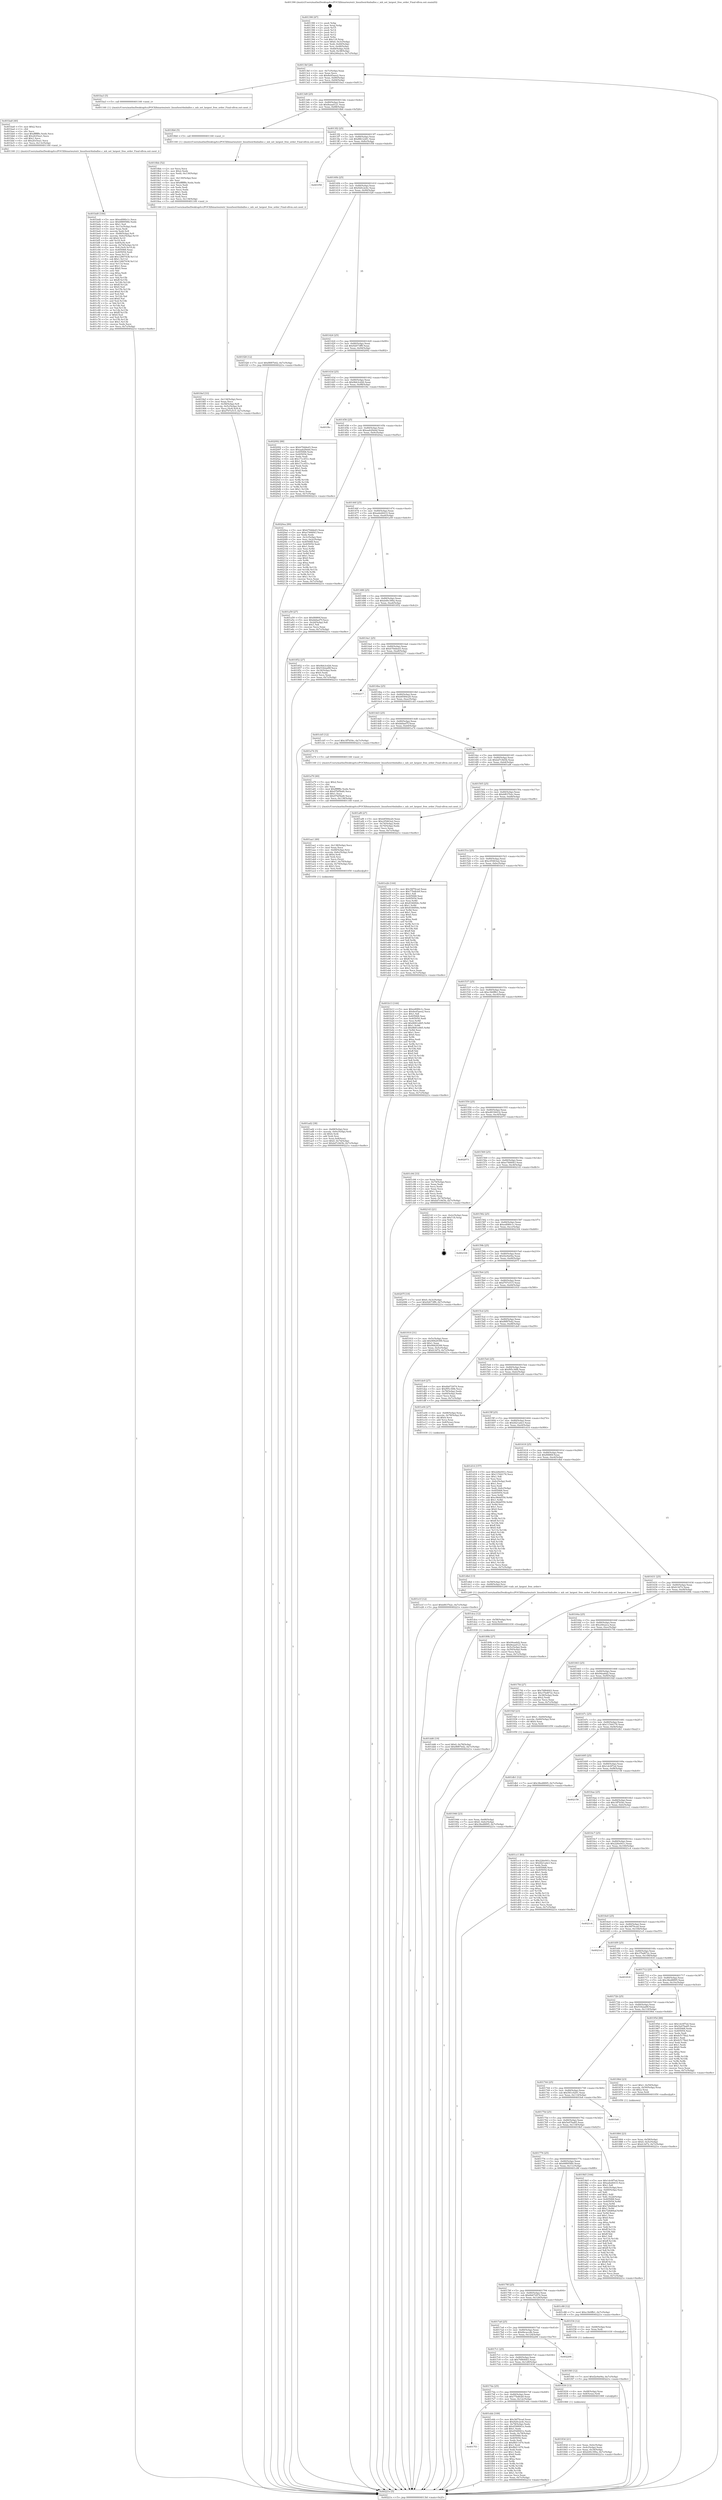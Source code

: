 digraph "0x401390" {
  label = "0x401390 (/mnt/c/Users/mathe/Desktop/tcc/POCII/binaries/extr_linuxfsext4mballoc.c_mb_set_largest_free_order_Final-ollvm.out::main(0))"
  labelloc = "t"
  node[shape=record]

  Entry [label="",width=0.3,height=0.3,shape=circle,fillcolor=black,style=filled]
  "0x4013bf" [label="{
     0x4013bf [26]\l
     | [instrs]\l
     &nbsp;&nbsp;0x4013bf \<+3\>: mov -0x7c(%rbp),%eax\l
     &nbsp;&nbsp;0x4013c2 \<+2\>: mov %eax,%ecx\l
     &nbsp;&nbsp;0x4013c4 \<+6\>: sub $0x8e45aee2,%ecx\l
     &nbsp;&nbsp;0x4013ca \<+3\>: mov %eax,-0x80(%rbp)\l
     &nbsp;&nbsp;0x4013cd \<+6\>: mov %ecx,-0x84(%rbp)\l
     &nbsp;&nbsp;0x4013d3 \<+6\>: je 0000000000401ba3 \<main+0x813\>\l
  }"]
  "0x401ba3" [label="{
     0x401ba3 [5]\l
     | [instrs]\l
     &nbsp;&nbsp;0x401ba3 \<+5\>: call 0000000000401160 \<next_i\>\l
     | [calls]\l
     &nbsp;&nbsp;0x401160 \{1\} (/mnt/c/Users/mathe/Desktop/tcc/POCII/binaries/extr_linuxfsext4mballoc.c_mb_set_largest_free_order_Final-ollvm.out::next_i)\l
  }"]
  "0x4013d9" [label="{
     0x4013d9 [25]\l
     | [instrs]\l
     &nbsp;&nbsp;0x4013d9 \<+5\>: jmp 00000000004013de \<main+0x4e\>\l
     &nbsp;&nbsp;0x4013de \<+3\>: mov -0x80(%rbp),%eax\l
     &nbsp;&nbsp;0x4013e1 \<+5\>: sub $0x8eaad121,%eax\l
     &nbsp;&nbsp;0x4013e6 \<+6\>: mov %eax,-0x88(%rbp)\l
     &nbsp;&nbsp;0x4013ec \<+6\>: je 00000000004018b6 \<main+0x526\>\l
  }"]
  Exit [label="",width=0.3,height=0.3,shape=circle,fillcolor=black,style=filled,peripheries=2]
  "0x4018b6" [label="{
     0x4018b6 [5]\l
     | [instrs]\l
     &nbsp;&nbsp;0x4018b6 \<+5\>: call 0000000000401160 \<next_i\>\l
     | [calls]\l
     &nbsp;&nbsp;0x401160 \{1\} (/mnt/c/Users/mathe/Desktop/tcc/POCII/binaries/extr_linuxfsext4mballoc.c_mb_set_largest_free_order_Final-ollvm.out::next_i)\l
  }"]
  "0x4013f2" [label="{
     0x4013f2 [25]\l
     | [instrs]\l
     &nbsp;&nbsp;0x4013f2 \<+5\>: jmp 00000000004013f7 \<main+0x67\>\l
     &nbsp;&nbsp;0x4013f7 \<+3\>: mov -0x80(%rbp),%eax\l
     &nbsp;&nbsp;0x4013fa \<+5\>: sub $0x8fb12281,%eax\l
     &nbsp;&nbsp;0x4013ff \<+6\>: mov %eax,-0x8c(%rbp)\l
     &nbsp;&nbsp;0x401405 \<+6\>: je 0000000000401f58 \<main+0xbc8\>\l
  }"]
  "0x401f40" [label="{
     0x401f40 [12]\l
     | [instrs]\l
     &nbsp;&nbsp;0x401f40 \<+7\>: movl $0xf2e9a04a,-0x7c(%rbp)\l
     &nbsp;&nbsp;0x401f47 \<+5\>: jmp 000000000040221e \<main+0xe8e\>\l
  }"]
  "0x401f58" [label="{
     0x401f58\l
  }", style=dashed]
  "0x40140b" [label="{
     0x40140b [25]\l
     | [instrs]\l
     &nbsp;&nbsp;0x40140b \<+5\>: jmp 0000000000401410 \<main+0x80\>\l
     &nbsp;&nbsp;0x401410 \<+3\>: mov -0x80(%rbp),%eax\l
     &nbsp;&nbsp;0x401413 \<+5\>: sub $0x920c2e4c,%eax\l
     &nbsp;&nbsp;0x401418 \<+6\>: mov %eax,-0x90(%rbp)\l
     &nbsp;&nbsp;0x40141e \<+6\>: je 0000000000401f28 \<main+0xb98\>\l
  }"]
  "0x4017f3" [label="{
     0x4017f3\l
  }", style=dashed]
  "0x401f28" [label="{
     0x401f28 [12]\l
     | [instrs]\l
     &nbsp;&nbsp;0x401f28 \<+7\>: movl $0xf8f87b42,-0x7c(%rbp)\l
     &nbsp;&nbsp;0x401f2f \<+5\>: jmp 000000000040221e \<main+0xe8e\>\l
  }"]
  "0x401424" [label="{
     0x401424 [25]\l
     | [instrs]\l
     &nbsp;&nbsp;0x401424 \<+5\>: jmp 0000000000401429 \<main+0x99\>\l
     &nbsp;&nbsp;0x401429 \<+3\>: mov -0x80(%rbp),%eax\l
     &nbsp;&nbsp;0x40142c \<+5\>: sub $0x92673ff9,%eax\l
     &nbsp;&nbsp;0x401431 \<+6\>: mov %eax,-0x94(%rbp)\l
     &nbsp;&nbsp;0x401437 \<+6\>: je 0000000000402092 \<main+0xd02\>\l
  }"]
  "0x401ebb" [label="{
     0x401ebb [109]\l
     | [instrs]\l
     &nbsp;&nbsp;0x401ebb \<+5\>: mov $0x36f76cad,%eax\l
     &nbsp;&nbsp;0x401ec0 \<+5\>: mov $0x920c2e4c,%ecx\l
     &nbsp;&nbsp;0x401ec5 \<+3\>: mov -0x78(%rbp),%edx\l
     &nbsp;&nbsp;0x401ec8 \<+6\>: add $0x4548941e,%edx\l
     &nbsp;&nbsp;0x401ece \<+3\>: add $0x1,%edx\l
     &nbsp;&nbsp;0x401ed1 \<+6\>: sub $0x4548941e,%edx\l
     &nbsp;&nbsp;0x401ed7 \<+3\>: mov %edx,-0x78(%rbp)\l
     &nbsp;&nbsp;0x401eda \<+7\>: mov 0x405068,%edx\l
     &nbsp;&nbsp;0x401ee1 \<+7\>: mov 0x405054,%esi\l
     &nbsp;&nbsp;0x401ee8 \<+2\>: mov %edx,%edi\l
     &nbsp;&nbsp;0x401eea \<+6\>: sub $0xf8d11470,%edi\l
     &nbsp;&nbsp;0x401ef0 \<+3\>: sub $0x1,%edi\l
     &nbsp;&nbsp;0x401ef3 \<+6\>: add $0xf8d11470,%edi\l
     &nbsp;&nbsp;0x401ef9 \<+3\>: imul %edi,%edx\l
     &nbsp;&nbsp;0x401efc \<+3\>: and $0x1,%edx\l
     &nbsp;&nbsp;0x401eff \<+3\>: cmp $0x0,%edx\l
     &nbsp;&nbsp;0x401f02 \<+4\>: sete %r8b\l
     &nbsp;&nbsp;0x401f06 \<+3\>: cmp $0xa,%esi\l
     &nbsp;&nbsp;0x401f09 \<+4\>: setl %r9b\l
     &nbsp;&nbsp;0x401f0d \<+3\>: mov %r8b,%r10b\l
     &nbsp;&nbsp;0x401f10 \<+3\>: and %r9b,%r10b\l
     &nbsp;&nbsp;0x401f13 \<+3\>: xor %r9b,%r8b\l
     &nbsp;&nbsp;0x401f16 \<+3\>: or %r8b,%r10b\l
     &nbsp;&nbsp;0x401f19 \<+4\>: test $0x1,%r10b\l
     &nbsp;&nbsp;0x401f1d \<+3\>: cmovne %ecx,%eax\l
     &nbsp;&nbsp;0x401f20 \<+3\>: mov %eax,-0x7c(%rbp)\l
     &nbsp;&nbsp;0x401f23 \<+5\>: jmp 000000000040221e \<main+0xe8e\>\l
  }"]
  "0x402092" [label="{
     0x402092 [88]\l
     | [instrs]\l
     &nbsp;&nbsp;0x402092 \<+5\>: mov $0xb70dded3,%eax\l
     &nbsp;&nbsp;0x402097 \<+5\>: mov $0xaab29ebd,%ecx\l
     &nbsp;&nbsp;0x40209c \<+7\>: mov 0x405068,%edx\l
     &nbsp;&nbsp;0x4020a3 \<+7\>: mov 0x405054,%esi\l
     &nbsp;&nbsp;0x4020aa \<+2\>: mov %edx,%edi\l
     &nbsp;&nbsp;0x4020ac \<+6\>: sub $0x17cc451c,%edi\l
     &nbsp;&nbsp;0x4020b2 \<+3\>: sub $0x1,%edi\l
     &nbsp;&nbsp;0x4020b5 \<+6\>: add $0x17cc451c,%edi\l
     &nbsp;&nbsp;0x4020bb \<+3\>: imul %edi,%edx\l
     &nbsp;&nbsp;0x4020be \<+3\>: and $0x1,%edx\l
     &nbsp;&nbsp;0x4020c1 \<+3\>: cmp $0x0,%edx\l
     &nbsp;&nbsp;0x4020c4 \<+4\>: sete %r8b\l
     &nbsp;&nbsp;0x4020c8 \<+3\>: cmp $0xa,%esi\l
     &nbsp;&nbsp;0x4020cb \<+4\>: setl %r9b\l
     &nbsp;&nbsp;0x4020cf \<+3\>: mov %r8b,%r10b\l
     &nbsp;&nbsp;0x4020d2 \<+3\>: and %r9b,%r10b\l
     &nbsp;&nbsp;0x4020d5 \<+3\>: xor %r9b,%r8b\l
     &nbsp;&nbsp;0x4020d8 \<+3\>: or %r8b,%r10b\l
     &nbsp;&nbsp;0x4020db \<+4\>: test $0x1,%r10b\l
     &nbsp;&nbsp;0x4020df \<+3\>: cmovne %ecx,%eax\l
     &nbsp;&nbsp;0x4020e2 \<+3\>: mov %eax,-0x7c(%rbp)\l
     &nbsp;&nbsp;0x4020e5 \<+5\>: jmp 000000000040221e \<main+0xe8e\>\l
  }"]
  "0x40143d" [label="{
     0x40143d [25]\l
     | [instrs]\l
     &nbsp;&nbsp;0x40143d \<+5\>: jmp 0000000000401442 \<main+0xb2\>\l
     &nbsp;&nbsp;0x401442 \<+3\>: mov -0x80(%rbp),%eax\l
     &nbsp;&nbsp;0x401445 \<+5\>: sub $0x9bb3cd26,%eax\l
     &nbsp;&nbsp;0x40144a \<+6\>: mov %eax,-0x98(%rbp)\l
     &nbsp;&nbsp;0x401450 \<+6\>: je 0000000000401f4c \<main+0xbbc\>\l
  }"]
  "0x401e1f" [label="{
     0x401e1f [12]\l
     | [instrs]\l
     &nbsp;&nbsp;0x401e1f \<+7\>: movl $0xbf637b2c,-0x7c(%rbp)\l
     &nbsp;&nbsp;0x401e26 \<+5\>: jmp 000000000040221e \<main+0xe8e\>\l
  }"]
  "0x401f4c" [label="{
     0x401f4c\l
  }", style=dashed]
  "0x401456" [label="{
     0x401456 [25]\l
     | [instrs]\l
     &nbsp;&nbsp;0x401456 \<+5\>: jmp 000000000040145b \<main+0xcb\>\l
     &nbsp;&nbsp;0x40145b \<+3\>: mov -0x80(%rbp),%eax\l
     &nbsp;&nbsp;0x40145e \<+5\>: sub $0xaab29ebd,%eax\l
     &nbsp;&nbsp;0x401463 \<+6\>: mov %eax,-0x9c(%rbp)\l
     &nbsp;&nbsp;0x401469 \<+6\>: je 00000000004020ea \<main+0xd5a\>\l
  }"]
  "0x401dd6" [label="{
     0x401dd6 [19]\l
     | [instrs]\l
     &nbsp;&nbsp;0x401dd6 \<+7\>: movl $0x0,-0x78(%rbp)\l
     &nbsp;&nbsp;0x401ddd \<+7\>: movl $0xf8f87b42,-0x7c(%rbp)\l
     &nbsp;&nbsp;0x401de4 \<+5\>: jmp 000000000040221e \<main+0xe8e\>\l
  }"]
  "0x4020ea" [label="{
     0x4020ea [89]\l
     | [instrs]\l
     &nbsp;&nbsp;0x4020ea \<+5\>: mov $0xb70dded3,%eax\l
     &nbsp;&nbsp;0x4020ef \<+5\>: mov $0xe7466f43,%ecx\l
     &nbsp;&nbsp;0x4020f4 \<+2\>: xor %edx,%edx\l
     &nbsp;&nbsp;0x4020f6 \<+3\>: mov -0x3c(%rbp),%esi\l
     &nbsp;&nbsp;0x4020f9 \<+3\>: mov %esi,-0x2c(%rbp)\l
     &nbsp;&nbsp;0x4020fc \<+7\>: mov 0x405068,%esi\l
     &nbsp;&nbsp;0x402103 \<+7\>: mov 0x405054,%edi\l
     &nbsp;&nbsp;0x40210a \<+3\>: sub $0x1,%edx\l
     &nbsp;&nbsp;0x40210d \<+3\>: mov %esi,%r8d\l
     &nbsp;&nbsp;0x402110 \<+3\>: add %edx,%r8d\l
     &nbsp;&nbsp;0x402113 \<+4\>: imul %r8d,%esi\l
     &nbsp;&nbsp;0x402117 \<+3\>: and $0x1,%esi\l
     &nbsp;&nbsp;0x40211a \<+3\>: cmp $0x0,%esi\l
     &nbsp;&nbsp;0x40211d \<+4\>: sete %r9b\l
     &nbsp;&nbsp;0x402121 \<+3\>: cmp $0xa,%edi\l
     &nbsp;&nbsp;0x402124 \<+4\>: setl %r10b\l
     &nbsp;&nbsp;0x402128 \<+3\>: mov %r9b,%r11b\l
     &nbsp;&nbsp;0x40212b \<+3\>: and %r10b,%r11b\l
     &nbsp;&nbsp;0x40212e \<+3\>: xor %r10b,%r9b\l
     &nbsp;&nbsp;0x402131 \<+3\>: or %r9b,%r11b\l
     &nbsp;&nbsp;0x402134 \<+4\>: test $0x1,%r11b\l
     &nbsp;&nbsp;0x402138 \<+3\>: cmovne %ecx,%eax\l
     &nbsp;&nbsp;0x40213b \<+3\>: mov %eax,-0x7c(%rbp)\l
     &nbsp;&nbsp;0x40213e \<+5\>: jmp 000000000040221e \<main+0xe8e\>\l
  }"]
  "0x40146f" [label="{
     0x40146f [25]\l
     | [instrs]\l
     &nbsp;&nbsp;0x40146f \<+5\>: jmp 0000000000401474 \<main+0xe4\>\l
     &nbsp;&nbsp;0x401474 \<+3\>: mov -0x80(%rbp),%eax\l
     &nbsp;&nbsp;0x401477 \<+5\>: sub $0xaded4433,%eax\l
     &nbsp;&nbsp;0x40147c \<+6\>: mov %eax,-0xa0(%rbp)\l
     &nbsp;&nbsp;0x401482 \<+6\>: je 0000000000401a59 \<main+0x6c9\>\l
  }"]
  "0x401dca" [label="{
     0x401dca [12]\l
     | [instrs]\l
     &nbsp;&nbsp;0x401dca \<+4\>: mov -0x58(%rbp),%rsi\l
     &nbsp;&nbsp;0x401dce \<+3\>: mov %rsi,%rdi\l
     &nbsp;&nbsp;0x401dd1 \<+5\>: call 0000000000401030 \<free@plt\>\l
     | [calls]\l
     &nbsp;&nbsp;0x401030 \{1\} (unknown)\l
  }"]
  "0x401a59" [label="{
     0x401a59 [27]\l
     | [instrs]\l
     &nbsp;&nbsp;0x401a59 \<+5\>: mov $0xf6880f,%eax\l
     &nbsp;&nbsp;0x401a5e \<+5\>: mov $0xbbfaef7f,%ecx\l
     &nbsp;&nbsp;0x401a63 \<+3\>: mov -0x2d(%rbp),%dl\l
     &nbsp;&nbsp;0x401a66 \<+3\>: test $0x1,%dl\l
     &nbsp;&nbsp;0x401a69 \<+3\>: cmovne %ecx,%eax\l
     &nbsp;&nbsp;0x401a6c \<+3\>: mov %eax,-0x7c(%rbp)\l
     &nbsp;&nbsp;0x401a6f \<+5\>: jmp 000000000040221e \<main+0xe8e\>\l
  }"]
  "0x401488" [label="{
     0x401488 [25]\l
     | [instrs]\l
     &nbsp;&nbsp;0x401488 \<+5\>: jmp 000000000040148d \<main+0xfd\>\l
     &nbsp;&nbsp;0x40148d \<+3\>: mov -0x80(%rbp),%eax\l
     &nbsp;&nbsp;0x401490 \<+5\>: sub $0xb49c390a,%eax\l
     &nbsp;&nbsp;0x401495 \<+6\>: mov %eax,-0xa4(%rbp)\l
     &nbsp;&nbsp;0x40149b \<+6\>: je 0000000000401852 \<main+0x4c2\>\l
  }"]
  "0x401bd0" [label="{
     0x401bd0 [184]\l
     | [instrs]\l
     &nbsp;&nbsp;0x401bd0 \<+5\>: mov $0xed080c1c,%ecx\l
     &nbsp;&nbsp;0x401bd5 \<+5\>: mov $0x688958fe,%edx\l
     &nbsp;&nbsp;0x401bda \<+3\>: mov $0x1,%sil\l
     &nbsp;&nbsp;0x401bdd \<+6\>: mov -0x13c(%rbp),%edi\l
     &nbsp;&nbsp;0x401be3 \<+3\>: imul %eax,%edi\l
     &nbsp;&nbsp;0x401be6 \<+3\>: movslq %edi,%r8\l
     &nbsp;&nbsp;0x401be9 \<+4\>: mov -0x68(%rbp),%r9\l
     &nbsp;&nbsp;0x401bed \<+4\>: movslq -0x6c(%rbp),%r10\l
     &nbsp;&nbsp;0x401bf1 \<+4\>: shl $0x4,%r10\l
     &nbsp;&nbsp;0x401bf5 \<+3\>: add %r10,%r9\l
     &nbsp;&nbsp;0x401bf8 \<+4\>: mov 0x8(%r9),%r9\l
     &nbsp;&nbsp;0x401bfc \<+4\>: movslq -0x74(%rbp),%r10\l
     &nbsp;&nbsp;0x401c00 \<+4\>: mov %r8,(%r9,%r10,8)\l
     &nbsp;&nbsp;0x401c04 \<+7\>: mov 0x405068,%eax\l
     &nbsp;&nbsp;0x401c0b \<+7\>: mov 0x405054,%edi\l
     &nbsp;&nbsp;0x401c12 \<+3\>: mov %eax,%r11d\l
     &nbsp;&nbsp;0x401c15 \<+7\>: add $0x12807438,%r11d\l
     &nbsp;&nbsp;0x401c1c \<+4\>: sub $0x1,%r11d\l
     &nbsp;&nbsp;0x401c20 \<+7\>: sub $0x12807438,%r11d\l
     &nbsp;&nbsp;0x401c27 \<+4\>: imul %r11d,%eax\l
     &nbsp;&nbsp;0x401c2b \<+3\>: and $0x1,%eax\l
     &nbsp;&nbsp;0x401c2e \<+3\>: cmp $0x0,%eax\l
     &nbsp;&nbsp;0x401c31 \<+3\>: sete %bl\l
     &nbsp;&nbsp;0x401c34 \<+3\>: cmp $0xa,%edi\l
     &nbsp;&nbsp;0x401c37 \<+4\>: setl %r14b\l
     &nbsp;&nbsp;0x401c3b \<+3\>: mov %bl,%r15b\l
     &nbsp;&nbsp;0x401c3e \<+4\>: xor $0xff,%r15b\l
     &nbsp;&nbsp;0x401c42 \<+3\>: mov %r14b,%r12b\l
     &nbsp;&nbsp;0x401c45 \<+4\>: xor $0xff,%r12b\l
     &nbsp;&nbsp;0x401c49 \<+4\>: xor $0x0,%sil\l
     &nbsp;&nbsp;0x401c4d \<+3\>: mov %r15b,%r13b\l
     &nbsp;&nbsp;0x401c50 \<+4\>: and $0x0,%r13b\l
     &nbsp;&nbsp;0x401c54 \<+3\>: and %sil,%bl\l
     &nbsp;&nbsp;0x401c57 \<+3\>: mov %r12b,%al\l
     &nbsp;&nbsp;0x401c5a \<+2\>: and $0x0,%al\l
     &nbsp;&nbsp;0x401c5c \<+3\>: and %sil,%r14b\l
     &nbsp;&nbsp;0x401c5f \<+3\>: or %bl,%r13b\l
     &nbsp;&nbsp;0x401c62 \<+3\>: or %r14b,%al\l
     &nbsp;&nbsp;0x401c65 \<+3\>: xor %al,%r13b\l
     &nbsp;&nbsp;0x401c68 \<+3\>: or %r12b,%r15b\l
     &nbsp;&nbsp;0x401c6b \<+4\>: xor $0xff,%r15b\l
     &nbsp;&nbsp;0x401c6f \<+4\>: or $0x0,%sil\l
     &nbsp;&nbsp;0x401c73 \<+3\>: and %sil,%r15b\l
     &nbsp;&nbsp;0x401c76 \<+3\>: or %r15b,%r13b\l
     &nbsp;&nbsp;0x401c79 \<+4\>: test $0x1,%r13b\l
     &nbsp;&nbsp;0x401c7d \<+3\>: cmovne %edx,%ecx\l
     &nbsp;&nbsp;0x401c80 \<+3\>: mov %ecx,-0x7c(%rbp)\l
     &nbsp;&nbsp;0x401c83 \<+5\>: jmp 000000000040221e \<main+0xe8e\>\l
  }"]
  "0x401852" [label="{
     0x401852 [27]\l
     | [instrs]\l
     &nbsp;&nbsp;0x401852 \<+5\>: mov $0x9bb3cd26,%eax\l
     &nbsp;&nbsp;0x401857 \<+5\>: mov $0x5342ad9f,%ecx\l
     &nbsp;&nbsp;0x40185c \<+3\>: mov -0x34(%rbp),%edx\l
     &nbsp;&nbsp;0x40185f \<+3\>: cmp $0x0,%edx\l
     &nbsp;&nbsp;0x401862 \<+3\>: cmove %ecx,%eax\l
     &nbsp;&nbsp;0x401865 \<+3\>: mov %eax,-0x7c(%rbp)\l
     &nbsp;&nbsp;0x401868 \<+5\>: jmp 000000000040221e \<main+0xe8e\>\l
  }"]
  "0x4014a1" [label="{
     0x4014a1 [25]\l
     | [instrs]\l
     &nbsp;&nbsp;0x4014a1 \<+5\>: jmp 00000000004014a6 \<main+0x116\>\l
     &nbsp;&nbsp;0x4014a6 \<+3\>: mov -0x80(%rbp),%eax\l
     &nbsp;&nbsp;0x4014a9 \<+5\>: sub $0xb70dded3,%eax\l
     &nbsp;&nbsp;0x4014ae \<+6\>: mov %eax,-0xa8(%rbp)\l
     &nbsp;&nbsp;0x4014b4 \<+6\>: je 0000000000402217 \<main+0xe87\>\l
  }"]
  "0x401ba8" [label="{
     0x401ba8 [40]\l
     | [instrs]\l
     &nbsp;&nbsp;0x401ba8 \<+5\>: mov $0x2,%ecx\l
     &nbsp;&nbsp;0x401bad \<+1\>: cltd\l
     &nbsp;&nbsp;0x401bae \<+2\>: idiv %ecx\l
     &nbsp;&nbsp;0x401bb0 \<+6\>: imul $0xfffffffe,%edx,%ecx\l
     &nbsp;&nbsp;0x401bb6 \<+6\>: add $0x2fcf3ea1,%ecx\l
     &nbsp;&nbsp;0x401bbc \<+3\>: add $0x1,%ecx\l
     &nbsp;&nbsp;0x401bbf \<+6\>: sub $0x2fcf3ea1,%ecx\l
     &nbsp;&nbsp;0x401bc5 \<+6\>: mov %ecx,-0x13c(%rbp)\l
     &nbsp;&nbsp;0x401bcb \<+5\>: call 0000000000401160 \<next_i\>\l
     | [calls]\l
     &nbsp;&nbsp;0x401160 \{1\} (/mnt/c/Users/mathe/Desktop/tcc/POCII/binaries/extr_linuxfsext4mballoc.c_mb_set_largest_free_order_Final-ollvm.out::next_i)\l
  }"]
  "0x402217" [label="{
     0x402217\l
  }", style=dashed]
  "0x4014ba" [label="{
     0x4014ba [25]\l
     | [instrs]\l
     &nbsp;&nbsp;0x4014ba \<+5\>: jmp 00000000004014bf \<main+0x12f\>\l
     &nbsp;&nbsp;0x4014bf \<+3\>: mov -0x80(%rbp),%eax\l
     &nbsp;&nbsp;0x4014c2 \<+5\>: sub $0xb8584e20,%eax\l
     &nbsp;&nbsp;0x4014c7 \<+6\>: mov %eax,-0xac(%rbp)\l
     &nbsp;&nbsp;0x4014cd \<+6\>: je 0000000000401cb5 \<main+0x925\>\l
  }"]
  "0x401ad2" [label="{
     0x401ad2 [38]\l
     | [instrs]\l
     &nbsp;&nbsp;0x401ad2 \<+4\>: mov -0x68(%rbp),%rsi\l
     &nbsp;&nbsp;0x401ad6 \<+4\>: movslq -0x6c(%rbp),%rdi\l
     &nbsp;&nbsp;0x401ada \<+4\>: shl $0x4,%rdi\l
     &nbsp;&nbsp;0x401ade \<+3\>: add %rdi,%rsi\l
     &nbsp;&nbsp;0x401ae1 \<+4\>: mov %rax,0x8(%rsi)\l
     &nbsp;&nbsp;0x401ae5 \<+7\>: movl $0x0,-0x74(%rbp)\l
     &nbsp;&nbsp;0x401aec \<+7\>: movl $0xbd7c9d3b,-0x7c(%rbp)\l
     &nbsp;&nbsp;0x401af3 \<+5\>: jmp 000000000040221e \<main+0xe8e\>\l
  }"]
  "0x401cb5" [label="{
     0x401cb5 [12]\l
     | [instrs]\l
     &nbsp;&nbsp;0x401cb5 \<+7\>: movl $0x1ff7b54c,-0x7c(%rbp)\l
     &nbsp;&nbsp;0x401cbc \<+5\>: jmp 000000000040221e \<main+0xe8e\>\l
  }"]
  "0x4014d3" [label="{
     0x4014d3 [25]\l
     | [instrs]\l
     &nbsp;&nbsp;0x4014d3 \<+5\>: jmp 00000000004014d8 \<main+0x148\>\l
     &nbsp;&nbsp;0x4014d8 \<+3\>: mov -0x80(%rbp),%eax\l
     &nbsp;&nbsp;0x4014db \<+5\>: sub $0xbbfaef7f,%eax\l
     &nbsp;&nbsp;0x4014e0 \<+6\>: mov %eax,-0xb0(%rbp)\l
     &nbsp;&nbsp;0x4014e6 \<+6\>: je 0000000000401a74 \<main+0x6e4\>\l
  }"]
  "0x401aa1" [label="{
     0x401aa1 [49]\l
     | [instrs]\l
     &nbsp;&nbsp;0x401aa1 \<+6\>: mov -0x138(%rbp),%ecx\l
     &nbsp;&nbsp;0x401aa7 \<+3\>: imul %eax,%ecx\l
     &nbsp;&nbsp;0x401aaa \<+4\>: mov -0x68(%rbp),%rsi\l
     &nbsp;&nbsp;0x401aae \<+4\>: movslq -0x6c(%rbp),%rdi\l
     &nbsp;&nbsp;0x401ab2 \<+4\>: shl $0x4,%rdi\l
     &nbsp;&nbsp;0x401ab6 \<+3\>: add %rdi,%rsi\l
     &nbsp;&nbsp;0x401ab9 \<+2\>: mov %ecx,(%rsi)\l
     &nbsp;&nbsp;0x401abb \<+7\>: movl $0x1,-0x70(%rbp)\l
     &nbsp;&nbsp;0x401ac2 \<+4\>: movslq -0x70(%rbp),%rsi\l
     &nbsp;&nbsp;0x401ac6 \<+4\>: shl $0x3,%rsi\l
     &nbsp;&nbsp;0x401aca \<+3\>: mov %rsi,%rdi\l
     &nbsp;&nbsp;0x401acd \<+5\>: call 0000000000401050 \<malloc@plt\>\l
     | [calls]\l
     &nbsp;&nbsp;0x401050 \{1\} (unknown)\l
  }"]
  "0x401a74" [label="{
     0x401a74 [5]\l
     | [instrs]\l
     &nbsp;&nbsp;0x401a74 \<+5\>: call 0000000000401160 \<next_i\>\l
     | [calls]\l
     &nbsp;&nbsp;0x401160 \{1\} (/mnt/c/Users/mathe/Desktop/tcc/POCII/binaries/extr_linuxfsext4mballoc.c_mb_set_largest_free_order_Final-ollvm.out::next_i)\l
  }"]
  "0x4014ec" [label="{
     0x4014ec [25]\l
     | [instrs]\l
     &nbsp;&nbsp;0x4014ec \<+5\>: jmp 00000000004014f1 \<main+0x161\>\l
     &nbsp;&nbsp;0x4014f1 \<+3\>: mov -0x80(%rbp),%eax\l
     &nbsp;&nbsp;0x4014f4 \<+5\>: sub $0xbd7c9d3b,%eax\l
     &nbsp;&nbsp;0x4014f9 \<+6\>: mov %eax,-0xb4(%rbp)\l
     &nbsp;&nbsp;0x4014ff \<+6\>: je 0000000000401af8 \<main+0x768\>\l
  }"]
  "0x401a79" [label="{
     0x401a79 [40]\l
     | [instrs]\l
     &nbsp;&nbsp;0x401a79 \<+5\>: mov $0x2,%ecx\l
     &nbsp;&nbsp;0x401a7e \<+1\>: cltd\l
     &nbsp;&nbsp;0x401a7f \<+2\>: idiv %ecx\l
     &nbsp;&nbsp;0x401a81 \<+6\>: imul $0xfffffffe,%edx,%ecx\l
     &nbsp;&nbsp;0x401a87 \<+6\>: sub $0x97bf5bd0,%ecx\l
     &nbsp;&nbsp;0x401a8d \<+3\>: add $0x1,%ecx\l
     &nbsp;&nbsp;0x401a90 \<+6\>: add $0x97bf5bd0,%ecx\l
     &nbsp;&nbsp;0x401a96 \<+6\>: mov %ecx,-0x138(%rbp)\l
     &nbsp;&nbsp;0x401a9c \<+5\>: call 0000000000401160 \<next_i\>\l
     | [calls]\l
     &nbsp;&nbsp;0x401160 \{1\} (/mnt/c/Users/mathe/Desktop/tcc/POCII/binaries/extr_linuxfsext4mballoc.c_mb_set_largest_free_order_Final-ollvm.out::next_i)\l
  }"]
  "0x401af8" [label="{
     0x401af8 [27]\l
     | [instrs]\l
     &nbsp;&nbsp;0x401af8 \<+5\>: mov $0xb8584e20,%eax\l
     &nbsp;&nbsp;0x401afd \<+5\>: mov $0xc05463a2,%ecx\l
     &nbsp;&nbsp;0x401b02 \<+3\>: mov -0x74(%rbp),%edx\l
     &nbsp;&nbsp;0x401b05 \<+3\>: cmp -0x70(%rbp),%edx\l
     &nbsp;&nbsp;0x401b08 \<+3\>: cmovl %ecx,%eax\l
     &nbsp;&nbsp;0x401b0b \<+3\>: mov %eax,-0x7c(%rbp)\l
     &nbsp;&nbsp;0x401b0e \<+5\>: jmp 000000000040221e \<main+0xe8e\>\l
  }"]
  "0x401505" [label="{
     0x401505 [25]\l
     | [instrs]\l
     &nbsp;&nbsp;0x401505 \<+5\>: jmp 000000000040150a \<main+0x17a\>\l
     &nbsp;&nbsp;0x40150a \<+3\>: mov -0x80(%rbp),%eax\l
     &nbsp;&nbsp;0x40150d \<+5\>: sub $0xbf637b2c,%eax\l
     &nbsp;&nbsp;0x401512 \<+6\>: mov %eax,-0xb8(%rbp)\l
     &nbsp;&nbsp;0x401518 \<+6\>: je 0000000000401e2b \<main+0xa9b\>\l
  }"]
  "0x401946" [label="{
     0x401946 [23]\l
     | [instrs]\l
     &nbsp;&nbsp;0x401946 \<+4\>: mov %rax,-0x68(%rbp)\l
     &nbsp;&nbsp;0x40194a \<+7\>: movl $0x0,-0x6c(%rbp)\l
     &nbsp;&nbsp;0x401951 \<+7\>: movl $0x38ed8895,-0x7c(%rbp)\l
     &nbsp;&nbsp;0x401958 \<+5\>: jmp 000000000040221e \<main+0xe8e\>\l
  }"]
  "0x401e2b" [label="{
     0x401e2b [144]\l
     | [instrs]\l
     &nbsp;&nbsp;0x401e2b \<+5\>: mov $0x36f76cad,%eax\l
     &nbsp;&nbsp;0x401e30 \<+5\>: mov $0x77bdfcb9,%ecx\l
     &nbsp;&nbsp;0x401e35 \<+2\>: mov $0x1,%dl\l
     &nbsp;&nbsp;0x401e37 \<+7\>: mov 0x405068,%esi\l
     &nbsp;&nbsp;0x401e3e \<+7\>: mov 0x405054,%edi\l
     &nbsp;&nbsp;0x401e45 \<+3\>: mov %esi,%r8d\l
     &nbsp;&nbsp;0x401e48 \<+7\>: sub $0x8346f44c,%r8d\l
     &nbsp;&nbsp;0x401e4f \<+4\>: sub $0x1,%r8d\l
     &nbsp;&nbsp;0x401e53 \<+7\>: add $0x8346f44c,%r8d\l
     &nbsp;&nbsp;0x401e5a \<+4\>: imul %r8d,%esi\l
     &nbsp;&nbsp;0x401e5e \<+3\>: and $0x1,%esi\l
     &nbsp;&nbsp;0x401e61 \<+3\>: cmp $0x0,%esi\l
     &nbsp;&nbsp;0x401e64 \<+4\>: sete %r9b\l
     &nbsp;&nbsp;0x401e68 \<+3\>: cmp $0xa,%edi\l
     &nbsp;&nbsp;0x401e6b \<+4\>: setl %r10b\l
     &nbsp;&nbsp;0x401e6f \<+3\>: mov %r9b,%r11b\l
     &nbsp;&nbsp;0x401e72 \<+4\>: xor $0xff,%r11b\l
     &nbsp;&nbsp;0x401e76 \<+3\>: mov %r10b,%bl\l
     &nbsp;&nbsp;0x401e79 \<+3\>: xor $0xff,%bl\l
     &nbsp;&nbsp;0x401e7c \<+3\>: xor $0x1,%dl\l
     &nbsp;&nbsp;0x401e7f \<+3\>: mov %r11b,%r14b\l
     &nbsp;&nbsp;0x401e82 \<+4\>: and $0xff,%r14b\l
     &nbsp;&nbsp;0x401e86 \<+3\>: and %dl,%r9b\l
     &nbsp;&nbsp;0x401e89 \<+3\>: mov %bl,%r15b\l
     &nbsp;&nbsp;0x401e8c \<+4\>: and $0xff,%r15b\l
     &nbsp;&nbsp;0x401e90 \<+3\>: and %dl,%r10b\l
     &nbsp;&nbsp;0x401e93 \<+3\>: or %r9b,%r14b\l
     &nbsp;&nbsp;0x401e96 \<+3\>: or %r10b,%r15b\l
     &nbsp;&nbsp;0x401e99 \<+3\>: xor %r15b,%r14b\l
     &nbsp;&nbsp;0x401e9c \<+3\>: or %bl,%r11b\l
     &nbsp;&nbsp;0x401e9f \<+4\>: xor $0xff,%r11b\l
     &nbsp;&nbsp;0x401ea3 \<+3\>: or $0x1,%dl\l
     &nbsp;&nbsp;0x401ea6 \<+3\>: and %dl,%r11b\l
     &nbsp;&nbsp;0x401ea9 \<+3\>: or %r11b,%r14b\l
     &nbsp;&nbsp;0x401eac \<+4\>: test $0x1,%r14b\l
     &nbsp;&nbsp;0x401eb0 \<+3\>: cmovne %ecx,%eax\l
     &nbsp;&nbsp;0x401eb3 \<+3\>: mov %eax,-0x7c(%rbp)\l
     &nbsp;&nbsp;0x401eb6 \<+5\>: jmp 000000000040221e \<main+0xe8e\>\l
  }"]
  "0x40151e" [label="{
     0x40151e [25]\l
     | [instrs]\l
     &nbsp;&nbsp;0x40151e \<+5\>: jmp 0000000000401523 \<main+0x193\>\l
     &nbsp;&nbsp;0x401523 \<+3\>: mov -0x80(%rbp),%eax\l
     &nbsp;&nbsp;0x401526 \<+5\>: sub $0xc05463a2,%eax\l
     &nbsp;&nbsp;0x40152b \<+6\>: mov %eax,-0xbc(%rbp)\l
     &nbsp;&nbsp;0x401531 \<+6\>: je 0000000000401b13 \<main+0x783\>\l
  }"]
  "0x4018ef" [label="{
     0x4018ef [33]\l
     | [instrs]\l
     &nbsp;&nbsp;0x4018ef \<+6\>: mov -0x134(%rbp),%ecx\l
     &nbsp;&nbsp;0x4018f5 \<+3\>: imul %eax,%ecx\l
     &nbsp;&nbsp;0x4018f8 \<+4\>: mov -0x58(%rbp),%r8\l
     &nbsp;&nbsp;0x4018fc \<+4\>: movslq -0x5c(%rbp),%r9\l
     &nbsp;&nbsp;0x401900 \<+4\>: mov %ecx,(%r8,%r9,4)\l
     &nbsp;&nbsp;0x401904 \<+7\>: movl $0xf707e515,-0x7c(%rbp)\l
     &nbsp;&nbsp;0x40190b \<+5\>: jmp 000000000040221e \<main+0xe8e\>\l
  }"]
  "0x401b13" [label="{
     0x401b13 [144]\l
     | [instrs]\l
     &nbsp;&nbsp;0x401b13 \<+5\>: mov $0xed080c1c,%eax\l
     &nbsp;&nbsp;0x401b18 \<+5\>: mov $0x8e45aee2,%ecx\l
     &nbsp;&nbsp;0x401b1d \<+2\>: mov $0x1,%dl\l
     &nbsp;&nbsp;0x401b1f \<+7\>: mov 0x405068,%esi\l
     &nbsp;&nbsp;0x401b26 \<+7\>: mov 0x405054,%edi\l
     &nbsp;&nbsp;0x401b2d \<+3\>: mov %esi,%r8d\l
     &nbsp;&nbsp;0x401b30 \<+7\>: add $0x8681e665,%r8d\l
     &nbsp;&nbsp;0x401b37 \<+4\>: sub $0x1,%r8d\l
     &nbsp;&nbsp;0x401b3b \<+7\>: sub $0x8681e665,%r8d\l
     &nbsp;&nbsp;0x401b42 \<+4\>: imul %r8d,%esi\l
     &nbsp;&nbsp;0x401b46 \<+3\>: and $0x1,%esi\l
     &nbsp;&nbsp;0x401b49 \<+3\>: cmp $0x0,%esi\l
     &nbsp;&nbsp;0x401b4c \<+4\>: sete %r9b\l
     &nbsp;&nbsp;0x401b50 \<+3\>: cmp $0xa,%edi\l
     &nbsp;&nbsp;0x401b53 \<+4\>: setl %r10b\l
     &nbsp;&nbsp;0x401b57 \<+3\>: mov %r9b,%r11b\l
     &nbsp;&nbsp;0x401b5a \<+4\>: xor $0xff,%r11b\l
     &nbsp;&nbsp;0x401b5e \<+3\>: mov %r10b,%bl\l
     &nbsp;&nbsp;0x401b61 \<+3\>: xor $0xff,%bl\l
     &nbsp;&nbsp;0x401b64 \<+3\>: xor $0x0,%dl\l
     &nbsp;&nbsp;0x401b67 \<+3\>: mov %r11b,%r14b\l
     &nbsp;&nbsp;0x401b6a \<+4\>: and $0x0,%r14b\l
     &nbsp;&nbsp;0x401b6e \<+3\>: and %dl,%r9b\l
     &nbsp;&nbsp;0x401b71 \<+3\>: mov %bl,%r15b\l
     &nbsp;&nbsp;0x401b74 \<+4\>: and $0x0,%r15b\l
     &nbsp;&nbsp;0x401b78 \<+3\>: and %dl,%r10b\l
     &nbsp;&nbsp;0x401b7b \<+3\>: or %r9b,%r14b\l
     &nbsp;&nbsp;0x401b7e \<+3\>: or %r10b,%r15b\l
     &nbsp;&nbsp;0x401b81 \<+3\>: xor %r15b,%r14b\l
     &nbsp;&nbsp;0x401b84 \<+3\>: or %bl,%r11b\l
     &nbsp;&nbsp;0x401b87 \<+4\>: xor $0xff,%r11b\l
     &nbsp;&nbsp;0x401b8b \<+3\>: or $0x0,%dl\l
     &nbsp;&nbsp;0x401b8e \<+3\>: and %dl,%r11b\l
     &nbsp;&nbsp;0x401b91 \<+3\>: or %r11b,%r14b\l
     &nbsp;&nbsp;0x401b94 \<+4\>: test $0x1,%r14b\l
     &nbsp;&nbsp;0x401b98 \<+3\>: cmovne %ecx,%eax\l
     &nbsp;&nbsp;0x401b9b \<+3\>: mov %eax,-0x7c(%rbp)\l
     &nbsp;&nbsp;0x401b9e \<+5\>: jmp 000000000040221e \<main+0xe8e\>\l
  }"]
  "0x401537" [label="{
     0x401537 [25]\l
     | [instrs]\l
     &nbsp;&nbsp;0x401537 \<+5\>: jmp 000000000040153c \<main+0x1ac\>\l
     &nbsp;&nbsp;0x40153c \<+3\>: mov -0x80(%rbp),%eax\l
     &nbsp;&nbsp;0x40153f \<+5\>: sub $0xc3b0ffb1,%eax\l
     &nbsp;&nbsp;0x401544 \<+6\>: mov %eax,-0xc0(%rbp)\l
     &nbsp;&nbsp;0x40154a \<+6\>: je 0000000000401c94 \<main+0x904\>\l
  }"]
  "0x4018bb" [label="{
     0x4018bb [52]\l
     | [instrs]\l
     &nbsp;&nbsp;0x4018bb \<+2\>: xor %ecx,%ecx\l
     &nbsp;&nbsp;0x4018bd \<+5\>: mov $0x2,%edx\l
     &nbsp;&nbsp;0x4018c2 \<+6\>: mov %edx,-0x130(%rbp)\l
     &nbsp;&nbsp;0x4018c8 \<+1\>: cltd\l
     &nbsp;&nbsp;0x4018c9 \<+6\>: mov -0x130(%rbp),%esi\l
     &nbsp;&nbsp;0x4018cf \<+2\>: idiv %esi\l
     &nbsp;&nbsp;0x4018d1 \<+6\>: imul $0xfffffffe,%edx,%edx\l
     &nbsp;&nbsp;0x4018d7 \<+2\>: mov %ecx,%edi\l
     &nbsp;&nbsp;0x4018d9 \<+2\>: sub %edx,%edi\l
     &nbsp;&nbsp;0x4018db \<+2\>: mov %ecx,%edx\l
     &nbsp;&nbsp;0x4018dd \<+3\>: sub $0x1,%edx\l
     &nbsp;&nbsp;0x4018e0 \<+2\>: add %edx,%edi\l
     &nbsp;&nbsp;0x4018e2 \<+2\>: sub %edi,%ecx\l
     &nbsp;&nbsp;0x4018e4 \<+6\>: mov %ecx,-0x134(%rbp)\l
     &nbsp;&nbsp;0x4018ea \<+5\>: call 0000000000401160 \<next_i\>\l
     | [calls]\l
     &nbsp;&nbsp;0x401160 \{1\} (/mnt/c/Users/mathe/Desktop/tcc/POCII/binaries/extr_linuxfsext4mballoc.c_mb_set_largest_free_order_Final-ollvm.out::next_i)\l
  }"]
  "0x401c94" [label="{
     0x401c94 [33]\l
     | [instrs]\l
     &nbsp;&nbsp;0x401c94 \<+2\>: xor %eax,%eax\l
     &nbsp;&nbsp;0x401c96 \<+3\>: mov -0x74(%rbp),%ecx\l
     &nbsp;&nbsp;0x401c99 \<+2\>: mov %eax,%edx\l
     &nbsp;&nbsp;0x401c9b \<+2\>: sub %ecx,%edx\l
     &nbsp;&nbsp;0x401c9d \<+2\>: mov %eax,%ecx\l
     &nbsp;&nbsp;0x401c9f \<+3\>: sub $0x1,%ecx\l
     &nbsp;&nbsp;0x401ca2 \<+2\>: add %ecx,%edx\l
     &nbsp;&nbsp;0x401ca4 \<+2\>: sub %edx,%eax\l
     &nbsp;&nbsp;0x401ca6 \<+3\>: mov %eax,-0x74(%rbp)\l
     &nbsp;&nbsp;0x401ca9 \<+7\>: movl $0xbd7c9d3b,-0x7c(%rbp)\l
     &nbsp;&nbsp;0x401cb0 \<+5\>: jmp 000000000040221e \<main+0xe8e\>\l
  }"]
  "0x401550" [label="{
     0x401550 [25]\l
     | [instrs]\l
     &nbsp;&nbsp;0x401550 \<+5\>: jmp 0000000000401555 \<main+0x1c5\>\l
     &nbsp;&nbsp;0x401555 \<+3\>: mov -0x80(%rbp),%eax\l
     &nbsp;&nbsp;0x401558 \<+5\>: sub $0xd8194432,%eax\l
     &nbsp;&nbsp;0x40155d \<+6\>: mov %eax,-0xc4(%rbp)\l
     &nbsp;&nbsp;0x401563 \<+6\>: je 0000000000402073 \<main+0xce3\>\l
  }"]
  "0x401884" [label="{
     0x401884 [23]\l
     | [instrs]\l
     &nbsp;&nbsp;0x401884 \<+4\>: mov %rax,-0x58(%rbp)\l
     &nbsp;&nbsp;0x401888 \<+7\>: movl $0x0,-0x5c(%rbp)\l
     &nbsp;&nbsp;0x40188f \<+7\>: movl $0xfc3d72,-0x7c(%rbp)\l
     &nbsp;&nbsp;0x401896 \<+5\>: jmp 000000000040221e \<main+0xe8e\>\l
  }"]
  "0x402073" [label="{
     0x402073\l
  }", style=dashed]
  "0x401569" [label="{
     0x401569 [25]\l
     | [instrs]\l
     &nbsp;&nbsp;0x401569 \<+5\>: jmp 000000000040156e \<main+0x1de\>\l
     &nbsp;&nbsp;0x40156e \<+3\>: mov -0x80(%rbp),%eax\l
     &nbsp;&nbsp;0x401571 \<+5\>: sub $0xe7466f43,%eax\l
     &nbsp;&nbsp;0x401576 \<+6\>: mov %eax,-0xc8(%rbp)\l
     &nbsp;&nbsp;0x40157c \<+6\>: je 0000000000402143 \<main+0xdb3\>\l
  }"]
  "0x40183d" [label="{
     0x40183d [21]\l
     | [instrs]\l
     &nbsp;&nbsp;0x40183d \<+3\>: mov %eax,-0x4c(%rbp)\l
     &nbsp;&nbsp;0x401840 \<+3\>: mov -0x4c(%rbp),%eax\l
     &nbsp;&nbsp;0x401843 \<+3\>: mov %eax,-0x34(%rbp)\l
     &nbsp;&nbsp;0x401846 \<+7\>: movl $0xb49c390a,-0x7c(%rbp)\l
     &nbsp;&nbsp;0x40184d \<+5\>: jmp 000000000040221e \<main+0xe8e\>\l
  }"]
  "0x402143" [label="{
     0x402143 [21]\l
     | [instrs]\l
     &nbsp;&nbsp;0x402143 \<+3\>: mov -0x2c(%rbp),%eax\l
     &nbsp;&nbsp;0x402146 \<+7\>: add $0x118,%rsp\l
     &nbsp;&nbsp;0x40214d \<+1\>: pop %rbx\l
     &nbsp;&nbsp;0x40214e \<+2\>: pop %r12\l
     &nbsp;&nbsp;0x402150 \<+2\>: pop %r13\l
     &nbsp;&nbsp;0x402152 \<+2\>: pop %r14\l
     &nbsp;&nbsp;0x402154 \<+2\>: pop %r15\l
     &nbsp;&nbsp;0x402156 \<+1\>: pop %rbp\l
     &nbsp;&nbsp;0x402157 \<+1\>: ret\l
  }"]
  "0x401582" [label="{
     0x401582 [25]\l
     | [instrs]\l
     &nbsp;&nbsp;0x401582 \<+5\>: jmp 0000000000401587 \<main+0x1f7\>\l
     &nbsp;&nbsp;0x401587 \<+3\>: mov -0x80(%rbp),%eax\l
     &nbsp;&nbsp;0x40158a \<+5\>: sub $0xed080c1c,%eax\l
     &nbsp;&nbsp;0x40158f \<+6\>: mov %eax,-0xcc(%rbp)\l
     &nbsp;&nbsp;0x401595 \<+6\>: je 0000000000402164 \<main+0xdd4\>\l
  }"]
  "0x4017da" [label="{
     0x4017da [25]\l
     | [instrs]\l
     &nbsp;&nbsp;0x4017da \<+5\>: jmp 00000000004017df \<main+0x44f\>\l
     &nbsp;&nbsp;0x4017df \<+3\>: mov -0x80(%rbp),%eax\l
     &nbsp;&nbsp;0x4017e2 \<+5\>: sub $0x77bdfcb9,%eax\l
     &nbsp;&nbsp;0x4017e7 \<+6\>: mov %eax,-0x12c(%rbp)\l
     &nbsp;&nbsp;0x4017ed \<+6\>: je 0000000000401ebb \<main+0xb2b\>\l
  }"]
  "0x402164" [label="{
     0x402164\l
  }", style=dashed]
  "0x40159b" [label="{
     0x40159b [25]\l
     | [instrs]\l
     &nbsp;&nbsp;0x40159b \<+5\>: jmp 00000000004015a0 \<main+0x210\>\l
     &nbsp;&nbsp;0x4015a0 \<+3\>: mov -0x80(%rbp),%eax\l
     &nbsp;&nbsp;0x4015a3 \<+5\>: sub $0xf2e9a04a,%eax\l
     &nbsp;&nbsp;0x4015a8 \<+6\>: mov %eax,-0xd0(%rbp)\l
     &nbsp;&nbsp;0x4015ae \<+6\>: je 000000000040207f \<main+0xcef\>\l
  }"]
  "0x401830" [label="{
     0x401830 [13]\l
     | [instrs]\l
     &nbsp;&nbsp;0x401830 \<+4\>: mov -0x48(%rbp),%rax\l
     &nbsp;&nbsp;0x401834 \<+4\>: mov 0x8(%rax),%rdi\l
     &nbsp;&nbsp;0x401838 \<+5\>: call 0000000000401060 \<atoi@plt\>\l
     | [calls]\l
     &nbsp;&nbsp;0x401060 \{1\} (unknown)\l
  }"]
  "0x40207f" [label="{
     0x40207f [19]\l
     | [instrs]\l
     &nbsp;&nbsp;0x40207f \<+7\>: movl $0x0,-0x3c(%rbp)\l
     &nbsp;&nbsp;0x402086 \<+7\>: movl $0x92673ff9,-0x7c(%rbp)\l
     &nbsp;&nbsp;0x40208d \<+5\>: jmp 000000000040221e \<main+0xe8e\>\l
  }"]
  "0x4015b4" [label="{
     0x4015b4 [25]\l
     | [instrs]\l
     &nbsp;&nbsp;0x4015b4 \<+5\>: jmp 00000000004015b9 \<main+0x229\>\l
     &nbsp;&nbsp;0x4015b9 \<+3\>: mov -0x80(%rbp),%eax\l
     &nbsp;&nbsp;0x4015bc \<+5\>: sub $0xf707e515,%eax\l
     &nbsp;&nbsp;0x4015c1 \<+6\>: mov %eax,-0xd4(%rbp)\l
     &nbsp;&nbsp;0x4015c7 \<+6\>: je 0000000000401910 \<main+0x580\>\l
  }"]
  "0x4017c1" [label="{
     0x4017c1 [25]\l
     | [instrs]\l
     &nbsp;&nbsp;0x4017c1 \<+5\>: jmp 00000000004017c6 \<main+0x436\>\l
     &nbsp;&nbsp;0x4017c6 \<+3\>: mov -0x80(%rbp),%eax\l
     &nbsp;&nbsp;0x4017c9 \<+5\>: sub $0x76f64003,%eax\l
     &nbsp;&nbsp;0x4017ce \<+6\>: mov %eax,-0x128(%rbp)\l
     &nbsp;&nbsp;0x4017d4 \<+6\>: je 0000000000401830 \<main+0x4a0\>\l
  }"]
  "0x401910" [label="{
     0x401910 [31]\l
     | [instrs]\l
     &nbsp;&nbsp;0x401910 \<+3\>: mov -0x5c(%rbp),%eax\l
     &nbsp;&nbsp;0x401913 \<+5\>: add $0x90629399,%eax\l
     &nbsp;&nbsp;0x401918 \<+3\>: add $0x1,%eax\l
     &nbsp;&nbsp;0x40191b \<+5\>: sub $0x90629399,%eax\l
     &nbsp;&nbsp;0x401920 \<+3\>: mov %eax,-0x5c(%rbp)\l
     &nbsp;&nbsp;0x401923 \<+7\>: movl $0xfc3d72,-0x7c(%rbp)\l
     &nbsp;&nbsp;0x40192a \<+5\>: jmp 000000000040221e \<main+0xe8e\>\l
  }"]
  "0x4015cd" [label="{
     0x4015cd [25]\l
     | [instrs]\l
     &nbsp;&nbsp;0x4015cd \<+5\>: jmp 00000000004015d2 \<main+0x242\>\l
     &nbsp;&nbsp;0x4015d2 \<+3\>: mov -0x80(%rbp),%eax\l
     &nbsp;&nbsp;0x4015d5 \<+5\>: sub $0xf8f87b42,%eax\l
     &nbsp;&nbsp;0x4015da \<+6\>: mov %eax,-0xd8(%rbp)\l
     &nbsp;&nbsp;0x4015e0 \<+6\>: je 0000000000401de9 \<main+0xa59\>\l
  }"]
  "0x402206" [label="{
     0x402206\l
  }", style=dashed]
  "0x401de9" [label="{
     0x401de9 [27]\l
     | [instrs]\l
     &nbsp;&nbsp;0x401de9 \<+5\>: mov $0x6b672974,%eax\l
     &nbsp;&nbsp;0x401dee \<+5\>: mov $0xf95c36fb,%ecx\l
     &nbsp;&nbsp;0x401df3 \<+3\>: mov -0x78(%rbp),%edx\l
     &nbsp;&nbsp;0x401df6 \<+3\>: cmp -0x60(%rbp),%edx\l
     &nbsp;&nbsp;0x401df9 \<+3\>: cmovl %ecx,%eax\l
     &nbsp;&nbsp;0x401dfc \<+3\>: mov %eax,-0x7c(%rbp)\l
     &nbsp;&nbsp;0x401dff \<+5\>: jmp 000000000040221e \<main+0xe8e\>\l
  }"]
  "0x4015e6" [label="{
     0x4015e6 [25]\l
     | [instrs]\l
     &nbsp;&nbsp;0x4015e6 \<+5\>: jmp 00000000004015eb \<main+0x25b\>\l
     &nbsp;&nbsp;0x4015eb \<+3\>: mov -0x80(%rbp),%eax\l
     &nbsp;&nbsp;0x4015ee \<+5\>: sub $0xf95c36fb,%eax\l
     &nbsp;&nbsp;0x4015f3 \<+6\>: mov %eax,-0xdc(%rbp)\l
     &nbsp;&nbsp;0x4015f9 \<+6\>: je 0000000000401e04 \<main+0xa74\>\l
  }"]
  "0x4017a8" [label="{
     0x4017a8 [25]\l
     | [instrs]\l
     &nbsp;&nbsp;0x4017a8 \<+5\>: jmp 00000000004017ad \<main+0x41d\>\l
     &nbsp;&nbsp;0x4017ad \<+3\>: mov -0x80(%rbp),%eax\l
     &nbsp;&nbsp;0x4017b0 \<+5\>: sub $0x6bcaccdb,%eax\l
     &nbsp;&nbsp;0x4017b5 \<+6\>: mov %eax,-0x124(%rbp)\l
     &nbsp;&nbsp;0x4017bb \<+6\>: je 0000000000402206 \<main+0xe76\>\l
  }"]
  "0x401e04" [label="{
     0x401e04 [27]\l
     | [instrs]\l
     &nbsp;&nbsp;0x401e04 \<+4\>: mov -0x68(%rbp),%rax\l
     &nbsp;&nbsp;0x401e08 \<+4\>: movslq -0x78(%rbp),%rcx\l
     &nbsp;&nbsp;0x401e0c \<+4\>: shl $0x4,%rcx\l
     &nbsp;&nbsp;0x401e10 \<+3\>: add %rcx,%rax\l
     &nbsp;&nbsp;0x401e13 \<+4\>: mov 0x8(%rax),%rax\l
     &nbsp;&nbsp;0x401e17 \<+3\>: mov %rax,%rdi\l
     &nbsp;&nbsp;0x401e1a \<+5\>: call 0000000000401030 \<free@plt\>\l
     | [calls]\l
     &nbsp;&nbsp;0x401030 \{1\} (unknown)\l
  }"]
  "0x4015ff" [label="{
     0x4015ff [25]\l
     | [instrs]\l
     &nbsp;&nbsp;0x4015ff \<+5\>: jmp 0000000000401604 \<main+0x274\>\l
     &nbsp;&nbsp;0x401604 \<+3\>: mov -0x80(%rbp),%eax\l
     &nbsp;&nbsp;0x401607 \<+5\>: sub $0xfd21ade3,%eax\l
     &nbsp;&nbsp;0x40160c \<+6\>: mov %eax,-0xe0(%rbp)\l
     &nbsp;&nbsp;0x401612 \<+6\>: je 0000000000401d14 \<main+0x984\>\l
  }"]
  "0x401f34" [label="{
     0x401f34 [12]\l
     | [instrs]\l
     &nbsp;&nbsp;0x401f34 \<+4\>: mov -0x68(%rbp),%rax\l
     &nbsp;&nbsp;0x401f38 \<+3\>: mov %rax,%rdi\l
     &nbsp;&nbsp;0x401f3b \<+5\>: call 0000000000401030 \<free@plt\>\l
     | [calls]\l
     &nbsp;&nbsp;0x401030 \{1\} (unknown)\l
  }"]
  "0x401d14" [label="{
     0x401d14 [157]\l
     | [instrs]\l
     &nbsp;&nbsp;0x401d14 \<+5\>: mov $0x226e041c,%eax\l
     &nbsp;&nbsp;0x401d19 \<+5\>: mov $0x11544176,%ecx\l
     &nbsp;&nbsp;0x401d1e \<+2\>: mov $0x1,%dl\l
     &nbsp;&nbsp;0x401d20 \<+2\>: xor %esi,%esi\l
     &nbsp;&nbsp;0x401d22 \<+3\>: mov -0x6c(%rbp),%edi\l
     &nbsp;&nbsp;0x401d25 \<+3\>: sub $0x1,%esi\l
     &nbsp;&nbsp;0x401d28 \<+2\>: sub %esi,%edi\l
     &nbsp;&nbsp;0x401d2a \<+3\>: mov %edi,-0x6c(%rbp)\l
     &nbsp;&nbsp;0x401d2d \<+7\>: mov 0x405068,%esi\l
     &nbsp;&nbsp;0x401d34 \<+7\>: mov 0x405054,%edi\l
     &nbsp;&nbsp;0x401d3b \<+3\>: mov %esi,%r8d\l
     &nbsp;&nbsp;0x401d3e \<+7\>: add $0xc96dd550,%r8d\l
     &nbsp;&nbsp;0x401d45 \<+4\>: sub $0x1,%r8d\l
     &nbsp;&nbsp;0x401d49 \<+7\>: sub $0xc96dd550,%r8d\l
     &nbsp;&nbsp;0x401d50 \<+4\>: imul %r8d,%esi\l
     &nbsp;&nbsp;0x401d54 \<+3\>: and $0x1,%esi\l
     &nbsp;&nbsp;0x401d57 \<+3\>: cmp $0x0,%esi\l
     &nbsp;&nbsp;0x401d5a \<+4\>: sete %r9b\l
     &nbsp;&nbsp;0x401d5e \<+3\>: cmp $0xa,%edi\l
     &nbsp;&nbsp;0x401d61 \<+4\>: setl %r10b\l
     &nbsp;&nbsp;0x401d65 \<+3\>: mov %r9b,%r11b\l
     &nbsp;&nbsp;0x401d68 \<+4\>: xor $0xff,%r11b\l
     &nbsp;&nbsp;0x401d6c \<+3\>: mov %r10b,%bl\l
     &nbsp;&nbsp;0x401d6f \<+3\>: xor $0xff,%bl\l
     &nbsp;&nbsp;0x401d72 \<+3\>: xor $0x0,%dl\l
     &nbsp;&nbsp;0x401d75 \<+3\>: mov %r11b,%r14b\l
     &nbsp;&nbsp;0x401d78 \<+4\>: and $0x0,%r14b\l
     &nbsp;&nbsp;0x401d7c \<+3\>: and %dl,%r9b\l
     &nbsp;&nbsp;0x401d7f \<+3\>: mov %bl,%r15b\l
     &nbsp;&nbsp;0x401d82 \<+4\>: and $0x0,%r15b\l
     &nbsp;&nbsp;0x401d86 \<+3\>: and %dl,%r10b\l
     &nbsp;&nbsp;0x401d89 \<+3\>: or %r9b,%r14b\l
     &nbsp;&nbsp;0x401d8c \<+3\>: or %r10b,%r15b\l
     &nbsp;&nbsp;0x401d8f \<+3\>: xor %r15b,%r14b\l
     &nbsp;&nbsp;0x401d92 \<+3\>: or %bl,%r11b\l
     &nbsp;&nbsp;0x401d95 \<+4\>: xor $0xff,%r11b\l
     &nbsp;&nbsp;0x401d99 \<+3\>: or $0x0,%dl\l
     &nbsp;&nbsp;0x401d9c \<+3\>: and %dl,%r11b\l
     &nbsp;&nbsp;0x401d9f \<+3\>: or %r11b,%r14b\l
     &nbsp;&nbsp;0x401da2 \<+4\>: test $0x1,%r14b\l
     &nbsp;&nbsp;0x401da6 \<+3\>: cmovne %ecx,%eax\l
     &nbsp;&nbsp;0x401da9 \<+3\>: mov %eax,-0x7c(%rbp)\l
     &nbsp;&nbsp;0x401dac \<+5\>: jmp 000000000040221e \<main+0xe8e\>\l
  }"]
  "0x401618" [label="{
     0x401618 [25]\l
     | [instrs]\l
     &nbsp;&nbsp;0x401618 \<+5\>: jmp 000000000040161d \<main+0x28d\>\l
     &nbsp;&nbsp;0x40161d \<+3\>: mov -0x80(%rbp),%eax\l
     &nbsp;&nbsp;0x401620 \<+5\>: sub $0xf6880f,%eax\l
     &nbsp;&nbsp;0x401625 \<+6\>: mov %eax,-0xe4(%rbp)\l
     &nbsp;&nbsp;0x40162b \<+6\>: je 0000000000401dbd \<main+0xa2d\>\l
  }"]
  "0x40178f" [label="{
     0x40178f [25]\l
     | [instrs]\l
     &nbsp;&nbsp;0x40178f \<+5\>: jmp 0000000000401794 \<main+0x404\>\l
     &nbsp;&nbsp;0x401794 \<+3\>: mov -0x80(%rbp),%eax\l
     &nbsp;&nbsp;0x401797 \<+5\>: sub $0x6b672974,%eax\l
     &nbsp;&nbsp;0x40179c \<+6\>: mov %eax,-0x120(%rbp)\l
     &nbsp;&nbsp;0x4017a2 \<+6\>: je 0000000000401f34 \<main+0xba4\>\l
  }"]
  "0x401dbd" [label="{
     0x401dbd [13]\l
     | [instrs]\l
     &nbsp;&nbsp;0x401dbd \<+4\>: mov -0x58(%rbp),%rdi\l
     &nbsp;&nbsp;0x401dc1 \<+4\>: mov -0x68(%rbp),%rsi\l
     &nbsp;&nbsp;0x401dc5 \<+5\>: call 0000000000401240 \<mb_set_largest_free_order\>\l
     | [calls]\l
     &nbsp;&nbsp;0x401240 \{1\} (/mnt/c/Users/mathe/Desktop/tcc/POCII/binaries/extr_linuxfsext4mballoc.c_mb_set_largest_free_order_Final-ollvm.out::mb_set_largest_free_order)\l
  }"]
  "0x401631" [label="{
     0x401631 [25]\l
     | [instrs]\l
     &nbsp;&nbsp;0x401631 \<+5\>: jmp 0000000000401636 \<main+0x2a6\>\l
     &nbsp;&nbsp;0x401636 \<+3\>: mov -0x80(%rbp),%eax\l
     &nbsp;&nbsp;0x401639 \<+5\>: sub $0xfc3d72,%eax\l
     &nbsp;&nbsp;0x40163e \<+6\>: mov %eax,-0xe8(%rbp)\l
     &nbsp;&nbsp;0x401644 \<+6\>: je 000000000040189b \<main+0x50b\>\l
  }"]
  "0x401c88" [label="{
     0x401c88 [12]\l
     | [instrs]\l
     &nbsp;&nbsp;0x401c88 \<+7\>: movl $0xc3b0ffb1,-0x7c(%rbp)\l
     &nbsp;&nbsp;0x401c8f \<+5\>: jmp 000000000040221e \<main+0xe8e\>\l
  }"]
  "0x40189b" [label="{
     0x40189b [27]\l
     | [instrs]\l
     &nbsp;&nbsp;0x40189b \<+5\>: mov $0x94aa6d2,%eax\l
     &nbsp;&nbsp;0x4018a0 \<+5\>: mov $0x8eaad121,%ecx\l
     &nbsp;&nbsp;0x4018a5 \<+3\>: mov -0x5c(%rbp),%edx\l
     &nbsp;&nbsp;0x4018a8 \<+3\>: cmp -0x50(%rbp),%edx\l
     &nbsp;&nbsp;0x4018ab \<+3\>: cmovl %ecx,%eax\l
     &nbsp;&nbsp;0x4018ae \<+3\>: mov %eax,-0x7c(%rbp)\l
     &nbsp;&nbsp;0x4018b1 \<+5\>: jmp 000000000040221e \<main+0xe8e\>\l
  }"]
  "0x40164a" [label="{
     0x40164a [25]\l
     | [instrs]\l
     &nbsp;&nbsp;0x40164a \<+5\>: jmp 000000000040164f \<main+0x2bf\>\l
     &nbsp;&nbsp;0x40164f \<+3\>: mov -0x80(%rbp),%eax\l
     &nbsp;&nbsp;0x401652 \<+5\>: sub $0x246a2ca,%eax\l
     &nbsp;&nbsp;0x401657 \<+6\>: mov %eax,-0xec(%rbp)\l
     &nbsp;&nbsp;0x40165d \<+6\>: je 00000000004017fd \<main+0x46d\>\l
  }"]
  "0x401776" [label="{
     0x401776 [25]\l
     | [instrs]\l
     &nbsp;&nbsp;0x401776 \<+5\>: jmp 000000000040177b \<main+0x3eb\>\l
     &nbsp;&nbsp;0x40177b \<+3\>: mov -0x80(%rbp),%eax\l
     &nbsp;&nbsp;0x40177e \<+5\>: sub $0x688958fe,%eax\l
     &nbsp;&nbsp;0x401783 \<+6\>: mov %eax,-0x11c(%rbp)\l
     &nbsp;&nbsp;0x401789 \<+6\>: je 0000000000401c88 \<main+0x8f8\>\l
  }"]
  "0x4017fd" [label="{
     0x4017fd [27]\l
     | [instrs]\l
     &nbsp;&nbsp;0x4017fd \<+5\>: mov $0x76f64003,%eax\l
     &nbsp;&nbsp;0x401802 \<+5\>: mov $0x37bd872c,%ecx\l
     &nbsp;&nbsp;0x401807 \<+3\>: mov -0x38(%rbp),%edx\l
     &nbsp;&nbsp;0x40180a \<+3\>: cmp $0x2,%edx\l
     &nbsp;&nbsp;0x40180d \<+3\>: cmovne %ecx,%eax\l
     &nbsp;&nbsp;0x401810 \<+3\>: mov %eax,-0x7c(%rbp)\l
     &nbsp;&nbsp;0x401813 \<+5\>: jmp 000000000040221e \<main+0xe8e\>\l
  }"]
  "0x401663" [label="{
     0x401663 [25]\l
     | [instrs]\l
     &nbsp;&nbsp;0x401663 \<+5\>: jmp 0000000000401668 \<main+0x2d8\>\l
     &nbsp;&nbsp;0x401668 \<+3\>: mov -0x80(%rbp),%eax\l
     &nbsp;&nbsp;0x40166b \<+5\>: sub $0x94aa6d2,%eax\l
     &nbsp;&nbsp;0x401670 \<+6\>: mov %eax,-0xf0(%rbp)\l
     &nbsp;&nbsp;0x401676 \<+6\>: je 000000000040192f \<main+0x59f\>\l
  }"]
  "0x40221e" [label="{
     0x40221e [5]\l
     | [instrs]\l
     &nbsp;&nbsp;0x40221e \<+5\>: jmp 00000000004013bf \<main+0x2f\>\l
  }"]
  "0x401390" [label="{
     0x401390 [47]\l
     | [instrs]\l
     &nbsp;&nbsp;0x401390 \<+1\>: push %rbp\l
     &nbsp;&nbsp;0x401391 \<+3\>: mov %rsp,%rbp\l
     &nbsp;&nbsp;0x401394 \<+2\>: push %r15\l
     &nbsp;&nbsp;0x401396 \<+2\>: push %r14\l
     &nbsp;&nbsp;0x401398 \<+2\>: push %r13\l
     &nbsp;&nbsp;0x40139a \<+2\>: push %r12\l
     &nbsp;&nbsp;0x40139c \<+1\>: push %rbx\l
     &nbsp;&nbsp;0x40139d \<+7\>: sub $0x118,%rsp\l
     &nbsp;&nbsp;0x4013a4 \<+7\>: movl $0x0,-0x3c(%rbp)\l
     &nbsp;&nbsp;0x4013ab \<+3\>: mov %edi,-0x40(%rbp)\l
     &nbsp;&nbsp;0x4013ae \<+4\>: mov %rsi,-0x48(%rbp)\l
     &nbsp;&nbsp;0x4013b2 \<+3\>: mov -0x40(%rbp),%edi\l
     &nbsp;&nbsp;0x4013b5 \<+3\>: mov %edi,-0x38(%rbp)\l
     &nbsp;&nbsp;0x4013b8 \<+7\>: movl $0x246a2ca,-0x7c(%rbp)\l
  }"]
  "0x4019b5" [label="{
     0x4019b5 [164]\l
     | [instrs]\l
     &nbsp;&nbsp;0x4019b5 \<+5\>: mov $0x1dc0f7ed,%eax\l
     &nbsp;&nbsp;0x4019ba \<+5\>: mov $0xaded4433,%ecx\l
     &nbsp;&nbsp;0x4019bf \<+2\>: mov $0x1,%dl\l
     &nbsp;&nbsp;0x4019c1 \<+3\>: mov -0x6c(%rbp),%esi\l
     &nbsp;&nbsp;0x4019c4 \<+3\>: cmp -0x60(%rbp),%esi\l
     &nbsp;&nbsp;0x4019c7 \<+4\>: setl %dil\l
     &nbsp;&nbsp;0x4019cb \<+4\>: and $0x1,%dil\l
     &nbsp;&nbsp;0x4019cf \<+4\>: mov %dil,-0x2d(%rbp)\l
     &nbsp;&nbsp;0x4019d3 \<+7\>: mov 0x405068,%esi\l
     &nbsp;&nbsp;0x4019da \<+8\>: mov 0x405054,%r8d\l
     &nbsp;&nbsp;0x4019e2 \<+3\>: mov %esi,%r9d\l
     &nbsp;&nbsp;0x4019e5 \<+7\>: add $0x728d84af,%r9d\l
     &nbsp;&nbsp;0x4019ec \<+4\>: sub $0x1,%r9d\l
     &nbsp;&nbsp;0x4019f0 \<+7\>: sub $0x728d84af,%r9d\l
     &nbsp;&nbsp;0x4019f7 \<+4\>: imul %r9d,%esi\l
     &nbsp;&nbsp;0x4019fb \<+3\>: and $0x1,%esi\l
     &nbsp;&nbsp;0x4019fe \<+3\>: cmp $0x0,%esi\l
     &nbsp;&nbsp;0x401a01 \<+4\>: sete %dil\l
     &nbsp;&nbsp;0x401a05 \<+4\>: cmp $0xa,%r8d\l
     &nbsp;&nbsp;0x401a09 \<+4\>: setl %r10b\l
     &nbsp;&nbsp;0x401a0d \<+3\>: mov %dil,%r11b\l
     &nbsp;&nbsp;0x401a10 \<+4\>: xor $0xff,%r11b\l
     &nbsp;&nbsp;0x401a14 \<+3\>: mov %r10b,%bl\l
     &nbsp;&nbsp;0x401a17 \<+3\>: xor $0xff,%bl\l
     &nbsp;&nbsp;0x401a1a \<+3\>: xor $0x1,%dl\l
     &nbsp;&nbsp;0x401a1d \<+3\>: mov %r11b,%r14b\l
     &nbsp;&nbsp;0x401a20 \<+4\>: and $0xff,%r14b\l
     &nbsp;&nbsp;0x401a24 \<+3\>: and %dl,%dil\l
     &nbsp;&nbsp;0x401a27 \<+3\>: mov %bl,%r15b\l
     &nbsp;&nbsp;0x401a2a \<+4\>: and $0xff,%r15b\l
     &nbsp;&nbsp;0x401a2e \<+3\>: and %dl,%r10b\l
     &nbsp;&nbsp;0x401a31 \<+3\>: or %dil,%r14b\l
     &nbsp;&nbsp;0x401a34 \<+3\>: or %r10b,%r15b\l
     &nbsp;&nbsp;0x401a37 \<+3\>: xor %r15b,%r14b\l
     &nbsp;&nbsp;0x401a3a \<+3\>: or %bl,%r11b\l
     &nbsp;&nbsp;0x401a3d \<+4\>: xor $0xff,%r11b\l
     &nbsp;&nbsp;0x401a41 \<+3\>: or $0x1,%dl\l
     &nbsp;&nbsp;0x401a44 \<+3\>: and %dl,%r11b\l
     &nbsp;&nbsp;0x401a47 \<+3\>: or %r11b,%r14b\l
     &nbsp;&nbsp;0x401a4a \<+4\>: test $0x1,%r14b\l
     &nbsp;&nbsp;0x401a4e \<+3\>: cmovne %ecx,%eax\l
     &nbsp;&nbsp;0x401a51 \<+3\>: mov %eax,-0x7c(%rbp)\l
     &nbsp;&nbsp;0x401a54 \<+5\>: jmp 000000000040221e \<main+0xe8e\>\l
  }"]
  "0x40192f" [label="{
     0x40192f [23]\l
     | [instrs]\l
     &nbsp;&nbsp;0x40192f \<+7\>: movl $0x1,-0x60(%rbp)\l
     &nbsp;&nbsp;0x401936 \<+4\>: movslq -0x60(%rbp),%rax\l
     &nbsp;&nbsp;0x40193a \<+4\>: shl $0x4,%rax\l
     &nbsp;&nbsp;0x40193e \<+3\>: mov %rax,%rdi\l
     &nbsp;&nbsp;0x401941 \<+5\>: call 0000000000401050 \<malloc@plt\>\l
     | [calls]\l
     &nbsp;&nbsp;0x401050 \{1\} (unknown)\l
  }"]
  "0x40167c" [label="{
     0x40167c [25]\l
     | [instrs]\l
     &nbsp;&nbsp;0x40167c \<+5\>: jmp 0000000000401681 \<main+0x2f1\>\l
     &nbsp;&nbsp;0x401681 \<+3\>: mov -0x80(%rbp),%eax\l
     &nbsp;&nbsp;0x401684 \<+5\>: sub $0x11544176,%eax\l
     &nbsp;&nbsp;0x401689 \<+6\>: mov %eax,-0xf4(%rbp)\l
     &nbsp;&nbsp;0x40168f \<+6\>: je 0000000000401db1 \<main+0xa21\>\l
  }"]
  "0x40175d" [label="{
     0x40175d [25]\l
     | [instrs]\l
     &nbsp;&nbsp;0x40175d \<+5\>: jmp 0000000000401762 \<main+0x3d2\>\l
     &nbsp;&nbsp;0x401762 \<+3\>: mov -0x80(%rbp),%eax\l
     &nbsp;&nbsp;0x401765 \<+5\>: sub $0x5e07ba85,%eax\l
     &nbsp;&nbsp;0x40176a \<+6\>: mov %eax,-0x118(%rbp)\l
     &nbsp;&nbsp;0x401770 \<+6\>: je 00000000004019b5 \<main+0x625\>\l
  }"]
  "0x401db1" [label="{
     0x401db1 [12]\l
     | [instrs]\l
     &nbsp;&nbsp;0x401db1 \<+7\>: movl $0x38ed8895,-0x7c(%rbp)\l
     &nbsp;&nbsp;0x401db8 \<+5\>: jmp 000000000040221e \<main+0xe8e\>\l
  }"]
  "0x401695" [label="{
     0x401695 [25]\l
     | [instrs]\l
     &nbsp;&nbsp;0x401695 \<+5\>: jmp 000000000040169a \<main+0x30a\>\l
     &nbsp;&nbsp;0x40169a \<+3\>: mov -0x80(%rbp),%eax\l
     &nbsp;&nbsp;0x40169d \<+5\>: sub $0x1dc0f7ed,%eax\l
     &nbsp;&nbsp;0x4016a2 \<+6\>: mov %eax,-0xf8(%rbp)\l
     &nbsp;&nbsp;0x4016a8 \<+6\>: je 0000000000402158 \<main+0xdc8\>\l
  }"]
  "0x401fe8" [label="{
     0x401fe8\l
  }", style=dashed]
  "0x402158" [label="{
     0x402158\l
  }", style=dashed]
  "0x4016ae" [label="{
     0x4016ae [25]\l
     | [instrs]\l
     &nbsp;&nbsp;0x4016ae \<+5\>: jmp 00000000004016b3 \<main+0x323\>\l
     &nbsp;&nbsp;0x4016b3 \<+3\>: mov -0x80(%rbp),%eax\l
     &nbsp;&nbsp;0x4016b6 \<+5\>: sub $0x1ff7b54c,%eax\l
     &nbsp;&nbsp;0x4016bb \<+6\>: mov %eax,-0xfc(%rbp)\l
     &nbsp;&nbsp;0x4016c1 \<+6\>: je 0000000000401cc1 \<main+0x931\>\l
  }"]
  "0x401744" [label="{
     0x401744 [25]\l
     | [instrs]\l
     &nbsp;&nbsp;0x401744 \<+5\>: jmp 0000000000401749 \<main+0x3b9\>\l
     &nbsp;&nbsp;0x401749 \<+3\>: mov -0x80(%rbp),%eax\l
     &nbsp;&nbsp;0x40174c \<+5\>: sub $0x581c0291,%eax\l
     &nbsp;&nbsp;0x401751 \<+6\>: mov %eax,-0x114(%rbp)\l
     &nbsp;&nbsp;0x401757 \<+6\>: je 0000000000401fe8 \<main+0xc58\>\l
  }"]
  "0x401cc1" [label="{
     0x401cc1 [83]\l
     | [instrs]\l
     &nbsp;&nbsp;0x401cc1 \<+5\>: mov $0x226e041c,%eax\l
     &nbsp;&nbsp;0x401cc6 \<+5\>: mov $0xfd21ade3,%ecx\l
     &nbsp;&nbsp;0x401ccb \<+2\>: xor %edx,%edx\l
     &nbsp;&nbsp;0x401ccd \<+7\>: mov 0x405068,%esi\l
     &nbsp;&nbsp;0x401cd4 \<+7\>: mov 0x405054,%edi\l
     &nbsp;&nbsp;0x401cdb \<+3\>: sub $0x1,%edx\l
     &nbsp;&nbsp;0x401cde \<+3\>: mov %esi,%r8d\l
     &nbsp;&nbsp;0x401ce1 \<+3\>: add %edx,%r8d\l
     &nbsp;&nbsp;0x401ce4 \<+4\>: imul %r8d,%esi\l
     &nbsp;&nbsp;0x401ce8 \<+3\>: and $0x1,%esi\l
     &nbsp;&nbsp;0x401ceb \<+3\>: cmp $0x0,%esi\l
     &nbsp;&nbsp;0x401cee \<+4\>: sete %r9b\l
     &nbsp;&nbsp;0x401cf2 \<+3\>: cmp $0xa,%edi\l
     &nbsp;&nbsp;0x401cf5 \<+4\>: setl %r10b\l
     &nbsp;&nbsp;0x401cf9 \<+3\>: mov %r9b,%r11b\l
     &nbsp;&nbsp;0x401cfc \<+3\>: and %r10b,%r11b\l
     &nbsp;&nbsp;0x401cff \<+3\>: xor %r10b,%r9b\l
     &nbsp;&nbsp;0x401d02 \<+3\>: or %r9b,%r11b\l
     &nbsp;&nbsp;0x401d05 \<+4\>: test $0x1,%r11b\l
     &nbsp;&nbsp;0x401d09 \<+3\>: cmovne %ecx,%eax\l
     &nbsp;&nbsp;0x401d0c \<+3\>: mov %eax,-0x7c(%rbp)\l
     &nbsp;&nbsp;0x401d0f \<+5\>: jmp 000000000040221e \<main+0xe8e\>\l
  }"]
  "0x4016c7" [label="{
     0x4016c7 [25]\l
     | [instrs]\l
     &nbsp;&nbsp;0x4016c7 \<+5\>: jmp 00000000004016cc \<main+0x33c\>\l
     &nbsp;&nbsp;0x4016cc \<+3\>: mov -0x80(%rbp),%eax\l
     &nbsp;&nbsp;0x4016cf \<+5\>: sub $0x226e041c,%eax\l
     &nbsp;&nbsp;0x4016d4 \<+6\>: mov %eax,-0x100(%rbp)\l
     &nbsp;&nbsp;0x4016da \<+6\>: je 00000000004021c4 \<main+0xe34\>\l
  }"]
  "0x40186d" [label="{
     0x40186d [23]\l
     | [instrs]\l
     &nbsp;&nbsp;0x40186d \<+7\>: movl $0x1,-0x50(%rbp)\l
     &nbsp;&nbsp;0x401874 \<+4\>: movslq -0x50(%rbp),%rax\l
     &nbsp;&nbsp;0x401878 \<+4\>: shl $0x2,%rax\l
     &nbsp;&nbsp;0x40187c \<+3\>: mov %rax,%rdi\l
     &nbsp;&nbsp;0x40187f \<+5\>: call 0000000000401050 \<malloc@plt\>\l
     | [calls]\l
     &nbsp;&nbsp;0x401050 \{1\} (unknown)\l
  }"]
  "0x4021c4" [label="{
     0x4021c4\l
  }", style=dashed]
  "0x4016e0" [label="{
     0x4016e0 [25]\l
     | [instrs]\l
     &nbsp;&nbsp;0x4016e0 \<+5\>: jmp 00000000004016e5 \<main+0x355\>\l
     &nbsp;&nbsp;0x4016e5 \<+3\>: mov -0x80(%rbp),%eax\l
     &nbsp;&nbsp;0x4016e8 \<+5\>: sub $0x36f76cad,%eax\l
     &nbsp;&nbsp;0x4016ed \<+6\>: mov %eax,-0x104(%rbp)\l
     &nbsp;&nbsp;0x4016f3 \<+6\>: je 00000000004021e5 \<main+0xe55\>\l
  }"]
  "0x40172b" [label="{
     0x40172b [25]\l
     | [instrs]\l
     &nbsp;&nbsp;0x40172b \<+5\>: jmp 0000000000401730 \<main+0x3a0\>\l
     &nbsp;&nbsp;0x401730 \<+3\>: mov -0x80(%rbp),%eax\l
     &nbsp;&nbsp;0x401733 \<+5\>: sub $0x5342ad9f,%eax\l
     &nbsp;&nbsp;0x401738 \<+6\>: mov %eax,-0x110(%rbp)\l
     &nbsp;&nbsp;0x40173e \<+6\>: je 000000000040186d \<main+0x4dd\>\l
  }"]
  "0x4021e5" [label="{
     0x4021e5\l
  }", style=dashed]
  "0x4016f9" [label="{
     0x4016f9 [25]\l
     | [instrs]\l
     &nbsp;&nbsp;0x4016f9 \<+5\>: jmp 00000000004016fe \<main+0x36e\>\l
     &nbsp;&nbsp;0x4016fe \<+3\>: mov -0x80(%rbp),%eax\l
     &nbsp;&nbsp;0x401701 \<+5\>: sub $0x37bd872c,%eax\l
     &nbsp;&nbsp;0x401706 \<+6\>: mov %eax,-0x108(%rbp)\l
     &nbsp;&nbsp;0x40170c \<+6\>: je 0000000000401818 \<main+0x488\>\l
  }"]
  "0x40195d" [label="{
     0x40195d [88]\l
     | [instrs]\l
     &nbsp;&nbsp;0x40195d \<+5\>: mov $0x1dc0f7ed,%eax\l
     &nbsp;&nbsp;0x401962 \<+5\>: mov $0x5e07ba85,%ecx\l
     &nbsp;&nbsp;0x401967 \<+7\>: mov 0x405068,%edx\l
     &nbsp;&nbsp;0x40196e \<+7\>: mov 0x405054,%esi\l
     &nbsp;&nbsp;0x401975 \<+2\>: mov %edx,%edi\l
     &nbsp;&nbsp;0x401977 \<+6\>: add $0xfe5178a2,%edi\l
     &nbsp;&nbsp;0x40197d \<+3\>: sub $0x1,%edi\l
     &nbsp;&nbsp;0x401980 \<+6\>: sub $0xfe5178a2,%edi\l
     &nbsp;&nbsp;0x401986 \<+3\>: imul %edi,%edx\l
     &nbsp;&nbsp;0x401989 \<+3\>: and $0x1,%edx\l
     &nbsp;&nbsp;0x40198c \<+3\>: cmp $0x0,%edx\l
     &nbsp;&nbsp;0x40198f \<+4\>: sete %r8b\l
     &nbsp;&nbsp;0x401993 \<+3\>: cmp $0xa,%esi\l
     &nbsp;&nbsp;0x401996 \<+4\>: setl %r9b\l
     &nbsp;&nbsp;0x40199a \<+3\>: mov %r8b,%r10b\l
     &nbsp;&nbsp;0x40199d \<+3\>: and %r9b,%r10b\l
     &nbsp;&nbsp;0x4019a0 \<+3\>: xor %r9b,%r8b\l
     &nbsp;&nbsp;0x4019a3 \<+3\>: or %r8b,%r10b\l
     &nbsp;&nbsp;0x4019a6 \<+4\>: test $0x1,%r10b\l
     &nbsp;&nbsp;0x4019aa \<+3\>: cmovne %ecx,%eax\l
     &nbsp;&nbsp;0x4019ad \<+3\>: mov %eax,-0x7c(%rbp)\l
     &nbsp;&nbsp;0x4019b0 \<+5\>: jmp 000000000040221e \<main+0xe8e\>\l
  }"]
  "0x401818" [label="{
     0x401818\l
  }", style=dashed]
  "0x401712" [label="{
     0x401712 [25]\l
     | [instrs]\l
     &nbsp;&nbsp;0x401712 \<+5\>: jmp 0000000000401717 \<main+0x387\>\l
     &nbsp;&nbsp;0x401717 \<+3\>: mov -0x80(%rbp),%eax\l
     &nbsp;&nbsp;0x40171a \<+5\>: sub $0x38ed8895,%eax\l
     &nbsp;&nbsp;0x40171f \<+6\>: mov %eax,-0x10c(%rbp)\l
     &nbsp;&nbsp;0x401725 \<+6\>: je 000000000040195d \<main+0x5cd\>\l
  }"]
  Entry -> "0x401390" [label=" 1"]
  "0x4013bf" -> "0x401ba3" [label=" 1"]
  "0x4013bf" -> "0x4013d9" [label=" 37"]
  "0x402143" -> Exit [label=" 1"]
  "0x4013d9" -> "0x4018b6" [label=" 1"]
  "0x4013d9" -> "0x4013f2" [label=" 36"]
  "0x4020ea" -> "0x40221e" [label=" 1"]
  "0x4013f2" -> "0x401f58" [label=" 0"]
  "0x4013f2" -> "0x40140b" [label=" 36"]
  "0x402092" -> "0x40221e" [label=" 1"]
  "0x40140b" -> "0x401f28" [label=" 1"]
  "0x40140b" -> "0x401424" [label=" 35"]
  "0x40207f" -> "0x40221e" [label=" 1"]
  "0x401424" -> "0x402092" [label=" 1"]
  "0x401424" -> "0x40143d" [label=" 34"]
  "0x401f40" -> "0x40221e" [label=" 1"]
  "0x40143d" -> "0x401f4c" [label=" 0"]
  "0x40143d" -> "0x401456" [label=" 34"]
  "0x401f28" -> "0x40221e" [label=" 1"]
  "0x401456" -> "0x4020ea" [label=" 1"]
  "0x401456" -> "0x40146f" [label=" 33"]
  "0x401ebb" -> "0x40221e" [label=" 1"]
  "0x40146f" -> "0x401a59" [label=" 2"]
  "0x40146f" -> "0x401488" [label=" 31"]
  "0x4017da" -> "0x4017f3" [label=" 0"]
  "0x401488" -> "0x401852" [label=" 1"]
  "0x401488" -> "0x4014a1" [label=" 30"]
  "0x4017da" -> "0x401ebb" [label=" 1"]
  "0x4014a1" -> "0x402217" [label=" 0"]
  "0x4014a1" -> "0x4014ba" [label=" 30"]
  "0x401f34" -> "0x401f40" [label=" 1"]
  "0x4014ba" -> "0x401cb5" [label=" 1"]
  "0x4014ba" -> "0x4014d3" [label=" 29"]
  "0x401e2b" -> "0x40221e" [label=" 1"]
  "0x4014d3" -> "0x401a74" [label=" 1"]
  "0x4014d3" -> "0x4014ec" [label=" 28"]
  "0x401e1f" -> "0x40221e" [label=" 1"]
  "0x4014ec" -> "0x401af8" [label=" 2"]
  "0x4014ec" -> "0x401505" [label=" 26"]
  "0x401e04" -> "0x401e1f" [label=" 1"]
  "0x401505" -> "0x401e2b" [label=" 1"]
  "0x401505" -> "0x40151e" [label=" 25"]
  "0x401de9" -> "0x40221e" [label=" 2"]
  "0x40151e" -> "0x401b13" [label=" 1"]
  "0x40151e" -> "0x401537" [label=" 24"]
  "0x401dd6" -> "0x40221e" [label=" 1"]
  "0x401537" -> "0x401c94" [label=" 1"]
  "0x401537" -> "0x401550" [label=" 23"]
  "0x401dca" -> "0x401dd6" [label=" 1"]
  "0x401550" -> "0x402073" [label=" 0"]
  "0x401550" -> "0x401569" [label=" 23"]
  "0x401dbd" -> "0x401dca" [label=" 1"]
  "0x401569" -> "0x402143" [label=" 1"]
  "0x401569" -> "0x401582" [label=" 22"]
  "0x401db1" -> "0x40221e" [label=" 1"]
  "0x401582" -> "0x402164" [label=" 0"]
  "0x401582" -> "0x40159b" [label=" 22"]
  "0x401d14" -> "0x40221e" [label=" 1"]
  "0x40159b" -> "0x40207f" [label=" 1"]
  "0x40159b" -> "0x4015b4" [label=" 21"]
  "0x401cc1" -> "0x40221e" [label=" 1"]
  "0x4015b4" -> "0x401910" [label=" 1"]
  "0x4015b4" -> "0x4015cd" [label=" 20"]
  "0x401c94" -> "0x40221e" [label=" 1"]
  "0x4015cd" -> "0x401de9" [label=" 2"]
  "0x4015cd" -> "0x4015e6" [label=" 18"]
  "0x401c88" -> "0x40221e" [label=" 1"]
  "0x4015e6" -> "0x401e04" [label=" 1"]
  "0x4015e6" -> "0x4015ff" [label=" 17"]
  "0x401ba8" -> "0x401bd0" [label=" 1"]
  "0x4015ff" -> "0x401d14" [label=" 1"]
  "0x4015ff" -> "0x401618" [label=" 16"]
  "0x401ba3" -> "0x401ba8" [label=" 1"]
  "0x401618" -> "0x401dbd" [label=" 1"]
  "0x401618" -> "0x401631" [label=" 15"]
  "0x401af8" -> "0x40221e" [label=" 2"]
  "0x401631" -> "0x40189b" [label=" 2"]
  "0x401631" -> "0x40164a" [label=" 13"]
  "0x401ad2" -> "0x40221e" [label=" 1"]
  "0x40164a" -> "0x4017fd" [label=" 1"]
  "0x40164a" -> "0x401663" [label=" 12"]
  "0x4017fd" -> "0x40221e" [label=" 1"]
  "0x401390" -> "0x4013bf" [label=" 1"]
  "0x40221e" -> "0x4013bf" [label=" 37"]
  "0x401a79" -> "0x401aa1" [label=" 1"]
  "0x401663" -> "0x40192f" [label=" 1"]
  "0x401663" -> "0x40167c" [label=" 11"]
  "0x401a74" -> "0x401a79" [label=" 1"]
  "0x40167c" -> "0x401db1" [label=" 1"]
  "0x40167c" -> "0x401695" [label=" 10"]
  "0x4019b5" -> "0x40221e" [label=" 2"]
  "0x401695" -> "0x402158" [label=" 0"]
  "0x401695" -> "0x4016ae" [label=" 10"]
  "0x40195d" -> "0x40221e" [label=" 2"]
  "0x4016ae" -> "0x401cc1" [label=" 1"]
  "0x4016ae" -> "0x4016c7" [label=" 9"]
  "0x40192f" -> "0x401946" [label=" 1"]
  "0x4016c7" -> "0x4021c4" [label=" 0"]
  "0x4016c7" -> "0x4016e0" [label=" 9"]
  "0x401910" -> "0x40221e" [label=" 1"]
  "0x4016e0" -> "0x4021e5" [label=" 0"]
  "0x4016e0" -> "0x4016f9" [label=" 9"]
  "0x4018bb" -> "0x4018ef" [label=" 1"]
  "0x4016f9" -> "0x401818" [label=" 0"]
  "0x4016f9" -> "0x401712" [label=" 9"]
  "0x4018b6" -> "0x4018bb" [label=" 1"]
  "0x401712" -> "0x40195d" [label=" 2"]
  "0x401712" -> "0x40172b" [label=" 7"]
  "0x4018ef" -> "0x40221e" [label=" 1"]
  "0x40172b" -> "0x40186d" [label=" 1"]
  "0x40172b" -> "0x401744" [label=" 6"]
  "0x401946" -> "0x40221e" [label=" 1"]
  "0x401744" -> "0x401fe8" [label=" 0"]
  "0x401744" -> "0x40175d" [label=" 6"]
  "0x401a59" -> "0x40221e" [label=" 2"]
  "0x40175d" -> "0x4019b5" [label=" 2"]
  "0x40175d" -> "0x401776" [label=" 4"]
  "0x401aa1" -> "0x401ad2" [label=" 1"]
  "0x401776" -> "0x401c88" [label=" 1"]
  "0x401776" -> "0x40178f" [label=" 3"]
  "0x401b13" -> "0x40221e" [label=" 1"]
  "0x40178f" -> "0x401f34" [label=" 1"]
  "0x40178f" -> "0x4017a8" [label=" 2"]
  "0x401bd0" -> "0x40221e" [label=" 1"]
  "0x4017a8" -> "0x402206" [label=" 0"]
  "0x4017a8" -> "0x4017c1" [label=" 2"]
  "0x401cb5" -> "0x40221e" [label=" 1"]
  "0x4017c1" -> "0x401830" [label=" 1"]
  "0x4017c1" -> "0x4017da" [label=" 1"]
  "0x401830" -> "0x40183d" [label=" 1"]
  "0x40183d" -> "0x40221e" [label=" 1"]
  "0x401852" -> "0x40221e" [label=" 1"]
  "0x40186d" -> "0x401884" [label=" 1"]
  "0x401884" -> "0x40221e" [label=" 1"]
  "0x40189b" -> "0x40221e" [label=" 2"]
}

